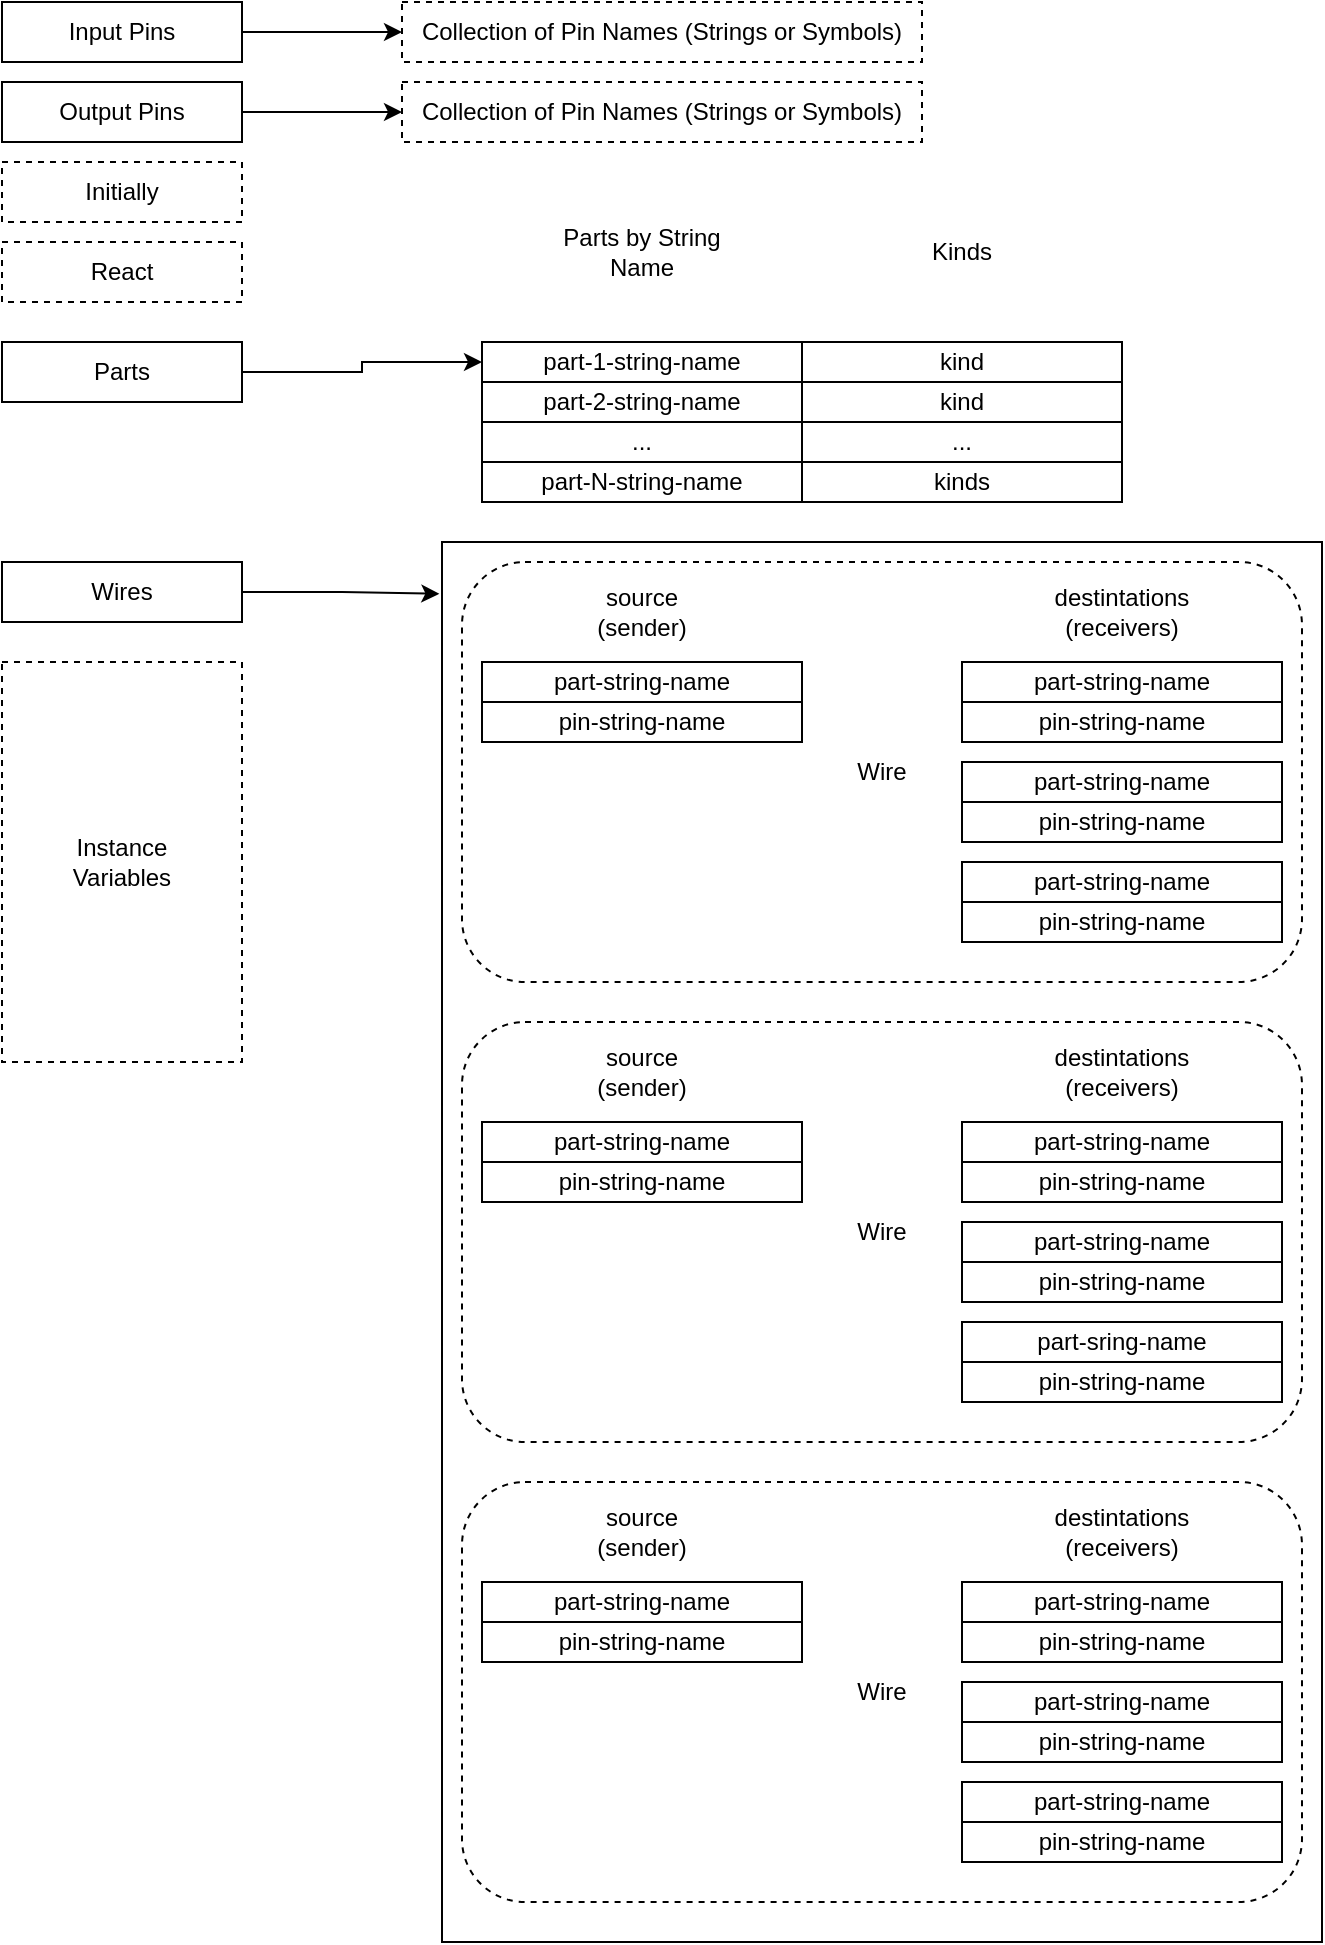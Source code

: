<mxfile version="12.4.2" type="device" pages="3"><diagram id="GkEK4SJu9tcrmVFgA4Am" name="definition"><mxGraphModel dx="1106" dy="792" grid="1" gridSize="10" guides="1" tooltips="1" connect="1" arrows="1" fold="1" page="1" pageScale="1" pageWidth="1100" pageHeight="850" math="0" shadow="0"><root><mxCell id="0"/><mxCell id="1" parent="0"/><mxCell id="qCE1aPVeulG3FoKCjlNi-6" value="" style="rounded=0;whiteSpace=wrap;html=1;" parent="1" vertex="1"><mxGeometry x="380" y="300" width="430" height="700" as="geometry"/></mxCell><mxCell id="AQuSzpucd10iuTZb_bQN-11" value="Wire" style="rounded=1;whiteSpace=wrap;html=1;dashed=1;" parent="1" vertex="1"><mxGeometry x="390" y="310" width="420" height="210" as="geometry"/></mxCell><mxCell id="qCE1aPVeulG3FoKCjlNi-5" value="part-1-string-name" style="rounded=0;whiteSpace=wrap;html=1;" parent="1" vertex="1"><mxGeometry x="400" y="200" width="160" height="20" as="geometry"/></mxCell><mxCell id="qCE1aPVeulG3FoKCjlNi-7" value="part-2-string-name" style="rounded=0;whiteSpace=wrap;html=1;" parent="1" vertex="1"><mxGeometry x="400" y="220" width="160" height="20" as="geometry"/></mxCell><mxCell id="qCE1aPVeulG3FoKCjlNi-8" value="..." style="rounded=0;whiteSpace=wrap;html=1;" parent="1" vertex="1"><mxGeometry x="400" y="240" width="160" height="20" as="geometry"/></mxCell><mxCell id="qCE1aPVeulG3FoKCjlNi-12" value="part-N-string-name" style="rounded=0;whiteSpace=wrap;html=1;" parent="1" vertex="1"><mxGeometry x="400" y="260" width="160" height="20" as="geometry"/></mxCell><mxCell id="qCE1aPVeulG3FoKCjlNi-20" value="Parts by String&lt;br&gt;Name" style="text;html=1;strokeColor=none;fillColor=none;align=center;verticalAlign=middle;whiteSpace=wrap;rounded=0;" parent="1" vertex="1"><mxGeometry x="400" y="120" width="160" height="70" as="geometry"/></mxCell><mxCell id="AQuSzpucd10iuTZb_bQN-1" value="part-stirng-name" style="rounded=0;whiteSpace=wrap;html=1;" parent="1" vertex="1"><mxGeometry x="400" y="360" width="160" height="20" as="geometry"/></mxCell><mxCell id="AQuSzpucd10iuTZb_bQN-2" value="pin-string-name" style="rounded=0;whiteSpace=wrap;html=1;" parent="1" vertex="1"><mxGeometry x="400" y="380" width="160" height="20" as="geometry"/></mxCell><mxCell id="AQuSzpucd10iuTZb_bQN-3" value="source&lt;br&gt;(sender)" style="text;html=1;strokeColor=none;fillColor=none;align=center;verticalAlign=middle;whiteSpace=wrap;rounded=0;" parent="1" vertex="1"><mxGeometry x="400" y="310" width="160" height="50" as="geometry"/></mxCell><mxCell id="AQuSzpucd10iuTZb_bQN-4" value="part-stirng-name" style="rounded=0;whiteSpace=wrap;html=1;" parent="1" vertex="1"><mxGeometry x="640" y="360" width="160" height="20" as="geometry"/></mxCell><mxCell id="AQuSzpucd10iuTZb_bQN-5" value="pin-string-name" style="rounded=0;whiteSpace=wrap;html=1;" parent="1" vertex="1"><mxGeometry x="640" y="380" width="160" height="20" as="geometry"/></mxCell><mxCell id="AQuSzpucd10iuTZb_bQN-6" value="part-stirng-name" style="rounded=0;whiteSpace=wrap;html=1;" parent="1" vertex="1"><mxGeometry x="640" y="410" width="160" height="20" as="geometry"/></mxCell><mxCell id="AQuSzpucd10iuTZb_bQN-7" value="pin-string-name" style="rounded=0;whiteSpace=wrap;html=1;" parent="1" vertex="1"><mxGeometry x="640" y="430" width="160" height="20" as="geometry"/></mxCell><mxCell id="AQuSzpucd10iuTZb_bQN-8" value="part-stirng-name" style="rounded=0;whiteSpace=wrap;html=1;" parent="1" vertex="1"><mxGeometry x="640" y="460" width="160" height="20" as="geometry"/></mxCell><mxCell id="AQuSzpucd10iuTZb_bQN-9" value="pin-string-name" style="rounded=0;whiteSpace=wrap;html=1;" parent="1" vertex="1"><mxGeometry x="640" y="480" width="160" height="20" as="geometry"/></mxCell><mxCell id="AQuSzpucd10iuTZb_bQN-10" value="destintations&lt;br&gt;(receivers)" style="text;html=1;strokeColor=none;fillColor=none;align=center;verticalAlign=middle;whiteSpace=wrap;rounded=0;" parent="1" vertex="1"><mxGeometry x="640" y="310" width="160" height="50" as="geometry"/></mxCell><mxCell id="AQuSzpucd10iuTZb_bQN-23" value="Wire" style="rounded=1;whiteSpace=wrap;html=1;dashed=1;" parent="1" vertex="1"><mxGeometry x="390" y="540" width="420" height="210" as="geometry"/></mxCell><mxCell id="AQuSzpucd10iuTZb_bQN-24" value="part-stirng-name" style="rounded=0;whiteSpace=wrap;html=1;" parent="1" vertex="1"><mxGeometry x="400" y="590" width="160" height="20" as="geometry"/></mxCell><mxCell id="AQuSzpucd10iuTZb_bQN-25" value="pin-string-name" style="rounded=0;whiteSpace=wrap;html=1;" parent="1" vertex="1"><mxGeometry x="400" y="610" width="160" height="20" as="geometry"/></mxCell><mxCell id="AQuSzpucd10iuTZb_bQN-26" value="source&lt;br&gt;(sender)" style="text;html=1;strokeColor=none;fillColor=none;align=center;verticalAlign=middle;whiteSpace=wrap;rounded=0;" parent="1" vertex="1"><mxGeometry x="400" y="540" width="160" height="50" as="geometry"/></mxCell><mxCell id="AQuSzpucd10iuTZb_bQN-27" value="part-stirng-name" style="rounded=0;whiteSpace=wrap;html=1;" parent="1" vertex="1"><mxGeometry x="640" y="590" width="160" height="20" as="geometry"/></mxCell><mxCell id="AQuSzpucd10iuTZb_bQN-28" value="pin-string-name" style="rounded=0;whiteSpace=wrap;html=1;" parent="1" vertex="1"><mxGeometry x="640" y="610" width="160" height="20" as="geometry"/></mxCell><mxCell id="AQuSzpucd10iuTZb_bQN-29" value="part-stirng-name" style="rounded=0;whiteSpace=wrap;html=1;" parent="1" vertex="1"><mxGeometry x="640" y="640" width="160" height="20" as="geometry"/></mxCell><mxCell id="AQuSzpucd10iuTZb_bQN-30" value="pin-string-name" style="rounded=0;whiteSpace=wrap;html=1;" parent="1" vertex="1"><mxGeometry x="640" y="660" width="160" height="20" as="geometry"/></mxCell><mxCell id="AQuSzpucd10iuTZb_bQN-31" value="part-stirng-name" style="rounded=0;whiteSpace=wrap;html=1;" parent="1" vertex="1"><mxGeometry x="640" y="690" width="160" height="20" as="geometry"/></mxCell><mxCell id="AQuSzpucd10iuTZb_bQN-32" value="pin-string-name" style="rounded=0;whiteSpace=wrap;html=1;" parent="1" vertex="1"><mxGeometry x="640" y="710" width="160" height="20" as="geometry"/></mxCell><mxCell id="AQuSzpucd10iuTZb_bQN-33" value="destintations&lt;br&gt;(receivers)" style="text;html=1;strokeColor=none;fillColor=none;align=center;verticalAlign=middle;whiteSpace=wrap;rounded=0;" parent="1" vertex="1"><mxGeometry x="640" y="540" width="160" height="50" as="geometry"/></mxCell><mxCell id="AQuSzpucd10iuTZb_bQN-46" value="Wire" style="rounded=1;whiteSpace=wrap;html=1;dashed=1;" parent="1" vertex="1"><mxGeometry x="390" y="770" width="420" height="210" as="geometry"/></mxCell><mxCell id="AQuSzpucd10iuTZb_bQN-47" value="part-stirng-name" style="rounded=0;whiteSpace=wrap;html=1;" parent="1" vertex="1"><mxGeometry x="400" y="820" width="160" height="20" as="geometry"/></mxCell><mxCell id="AQuSzpucd10iuTZb_bQN-48" value="pin-string-name" style="rounded=0;whiteSpace=wrap;html=1;" parent="1" vertex="1"><mxGeometry x="400" y="840" width="160" height="20" as="geometry"/></mxCell><mxCell id="AQuSzpucd10iuTZb_bQN-49" value="source&lt;br&gt;(sender)" style="text;html=1;strokeColor=none;fillColor=none;align=center;verticalAlign=middle;whiteSpace=wrap;rounded=0;" parent="1" vertex="1"><mxGeometry x="400" y="770" width="160" height="50" as="geometry"/></mxCell><mxCell id="AQuSzpucd10iuTZb_bQN-50" value="part-stirng-name" style="rounded=0;whiteSpace=wrap;html=1;" parent="1" vertex="1"><mxGeometry x="640" y="820" width="160" height="20" as="geometry"/></mxCell><mxCell id="AQuSzpucd10iuTZb_bQN-51" value="pin-string-name" style="rounded=0;whiteSpace=wrap;html=1;" parent="1" vertex="1"><mxGeometry x="640" y="840" width="160" height="20" as="geometry"/></mxCell><mxCell id="AQuSzpucd10iuTZb_bQN-52" value="part-stirng-name" style="rounded=0;whiteSpace=wrap;html=1;" parent="1" vertex="1"><mxGeometry x="640" y="870" width="160" height="20" as="geometry"/></mxCell><mxCell id="AQuSzpucd10iuTZb_bQN-53" value="pin-string-name" style="rounded=0;whiteSpace=wrap;html=1;" parent="1" vertex="1"><mxGeometry x="640" y="890" width="160" height="20" as="geometry"/></mxCell><mxCell id="AQuSzpucd10iuTZb_bQN-54" value="part-stirng-name" style="rounded=0;whiteSpace=wrap;html=1;" parent="1" vertex="1"><mxGeometry x="640" y="920" width="160" height="20" as="geometry"/></mxCell><mxCell id="AQuSzpucd10iuTZb_bQN-55" value="pin-string-name" style="rounded=0;whiteSpace=wrap;html=1;" parent="1" vertex="1"><mxGeometry x="640" y="940" width="160" height="20" as="geometry"/></mxCell><mxCell id="AQuSzpucd10iuTZb_bQN-56" value="destintations&lt;br&gt;(receivers)" style="text;html=1;strokeColor=none;fillColor=none;align=center;verticalAlign=middle;whiteSpace=wrap;rounded=0;" parent="1" vertex="1"><mxGeometry x="640" y="770" width="160" height="50" as="geometry"/></mxCell><mxCell id="Tg0ZCZuue6S8gB2p-ICc-1" value="" style="rounded=0;whiteSpace=wrap;html=1;" parent="1" vertex="1"><mxGeometry x="380" y="300" width="440" height="700" as="geometry"/></mxCell><mxCell id="Tg0ZCZuue6S8gB2p-ICc-2" value="Wire" style="rounded=1;whiteSpace=wrap;html=1;dashed=1;" parent="1" vertex="1"><mxGeometry x="390" y="310" width="420" height="210" as="geometry"/></mxCell><mxCell id="Tg0ZCZuue6S8gB2p-ICc-3" value="Initially" style="rounded=0;whiteSpace=wrap;html=1;dashed=1;" parent="1" vertex="1"><mxGeometry x="160" y="110" width="120" height="30" as="geometry"/></mxCell><mxCell id="Tg0ZCZuue6S8gB2p-ICc-4" value="React" style="rounded=0;whiteSpace=wrap;html=1;dashed=1;" parent="1" vertex="1"><mxGeometry x="160" y="150" width="120" height="30" as="geometry"/></mxCell><mxCell id="Tg0ZCZuue6S8gB2p-ICc-5" style="edgeStyle=orthogonalEdgeStyle;rounded=0;orthogonalLoop=1;jettySize=auto;html=1;exitX=1;exitY=0.5;exitDx=0;exitDy=0;entryX=0;entryY=0.5;entryDx=0;entryDy=0;" parent="1" source="Tg0ZCZuue6S8gB2p-ICc-6" target="Tg0ZCZuue6S8gB2p-ICc-10" edge="1"><mxGeometry relative="1" as="geometry"/></mxCell><mxCell id="Tg0ZCZuue6S8gB2p-ICc-6" value="Parts" style="rounded=0;whiteSpace=wrap;html=1;" parent="1" vertex="1"><mxGeometry x="160" y="200" width="120" height="30" as="geometry"/></mxCell><mxCell id="Tg0ZCZuue6S8gB2p-ICc-7" style="edgeStyle=orthogonalEdgeStyle;rounded=0;orthogonalLoop=1;jettySize=auto;html=1;exitX=1;exitY=0.5;exitDx=0;exitDy=0;entryX=-0.003;entryY=0.037;entryDx=0;entryDy=0;entryPerimeter=0;" parent="1" source="Tg0ZCZuue6S8gB2p-ICc-8" target="Tg0ZCZuue6S8gB2p-ICc-1" edge="1"><mxGeometry relative="1" as="geometry"/></mxCell><mxCell id="Tg0ZCZuue6S8gB2p-ICc-8" value="Wires" style="rounded=0;whiteSpace=wrap;html=1;" parent="1" vertex="1"><mxGeometry x="160" y="310" width="120" height="30" as="geometry"/></mxCell><mxCell id="Tg0ZCZuue6S8gB2p-ICc-10" value="part-1-string-name" style="rounded=0;whiteSpace=wrap;html=1;" parent="1" vertex="1"><mxGeometry x="400" y="200" width="160" height="20" as="geometry"/></mxCell><mxCell id="Tg0ZCZuue6S8gB2p-ICc-12" value="part-2-string-name" style="rounded=0;whiteSpace=wrap;html=1;" parent="1" vertex="1"><mxGeometry x="400" y="220" width="160" height="20" as="geometry"/></mxCell><mxCell id="Tg0ZCZuue6S8gB2p-ICc-13" value="..." style="rounded=0;whiteSpace=wrap;html=1;" parent="1" vertex="1"><mxGeometry x="400" y="240" width="160" height="20" as="geometry"/></mxCell><mxCell id="Tg0ZCZuue6S8gB2p-ICc-14" value="kind" style="rounded=0;whiteSpace=wrap;html=1;" parent="1" vertex="1"><mxGeometry x="560" y="200" width="160" height="20" as="geometry"/></mxCell><mxCell id="Tg0ZCZuue6S8gB2p-ICc-15" value="kind" style="rounded=0;whiteSpace=wrap;html=1;" parent="1" vertex="1"><mxGeometry x="560" y="220" width="160" height="20" as="geometry"/></mxCell><mxCell id="Tg0ZCZuue6S8gB2p-ICc-16" value="..." style="rounded=0;whiteSpace=wrap;html=1;" parent="1" vertex="1"><mxGeometry x="560" y="240" width="160" height="20" as="geometry"/></mxCell><mxCell id="Tg0ZCZuue6S8gB2p-ICc-18" value="part-N-string-name" style="rounded=0;whiteSpace=wrap;html=1;" parent="1" vertex="1"><mxGeometry x="400" y="260" width="160" height="20" as="geometry"/></mxCell><mxCell id="Tg0ZCZuue6S8gB2p-ICc-19" value="kinds" style="rounded=0;whiteSpace=wrap;html=1;" parent="1" vertex="1"><mxGeometry x="560" y="260" width="160" height="20" as="geometry"/></mxCell><mxCell id="Tg0ZCZuue6S8gB2p-ICc-21" value="Kinds" style="text;html=1;strokeColor=none;fillColor=none;align=center;verticalAlign=middle;whiteSpace=wrap;rounded=0;" parent="1" vertex="1"><mxGeometry x="560" y="120" width="160" height="70" as="geometry"/></mxCell><mxCell id="Tg0ZCZuue6S8gB2p-ICc-22" value="part-string-name" style="rounded=0;whiteSpace=wrap;html=1;" parent="1" vertex="1"><mxGeometry x="400" y="360" width="160" height="20" as="geometry"/></mxCell><mxCell id="Tg0ZCZuue6S8gB2p-ICc-23" value="pin-string-name" style="rounded=0;whiteSpace=wrap;html=1;" parent="1" vertex="1"><mxGeometry x="400" y="380" width="160" height="20" as="geometry"/></mxCell><mxCell id="Tg0ZCZuue6S8gB2p-ICc-24" value="source&lt;br&gt;(sender)" style="text;html=1;strokeColor=none;fillColor=none;align=center;verticalAlign=middle;whiteSpace=wrap;rounded=0;" parent="1" vertex="1"><mxGeometry x="400" y="310" width="160" height="50" as="geometry"/></mxCell><mxCell id="Tg0ZCZuue6S8gB2p-ICc-25" value="part-string-name" style="rounded=0;whiteSpace=wrap;html=1;" parent="1" vertex="1"><mxGeometry x="640" y="360" width="160" height="20" as="geometry"/></mxCell><mxCell id="Tg0ZCZuue6S8gB2p-ICc-26" value="pin-string-name" style="rounded=0;whiteSpace=wrap;html=1;" parent="1" vertex="1"><mxGeometry x="640" y="380" width="160" height="20" as="geometry"/></mxCell><mxCell id="Tg0ZCZuue6S8gB2p-ICc-27" value="part-string-name" style="rounded=0;whiteSpace=wrap;html=1;" parent="1" vertex="1"><mxGeometry x="640" y="410" width="160" height="20" as="geometry"/></mxCell><mxCell id="Tg0ZCZuue6S8gB2p-ICc-28" value="pin-string-name" style="rounded=0;whiteSpace=wrap;html=1;" parent="1" vertex="1"><mxGeometry x="640" y="430" width="160" height="20" as="geometry"/></mxCell><mxCell id="Tg0ZCZuue6S8gB2p-ICc-29" value="part-string-name" style="rounded=0;whiteSpace=wrap;html=1;" parent="1" vertex="1"><mxGeometry x="640" y="460" width="160" height="20" as="geometry"/></mxCell><mxCell id="Tg0ZCZuue6S8gB2p-ICc-30" value="pin-string-name" style="rounded=0;whiteSpace=wrap;html=1;" parent="1" vertex="1"><mxGeometry x="640" y="480" width="160" height="20" as="geometry"/></mxCell><mxCell id="Tg0ZCZuue6S8gB2p-ICc-31" value="destintations&lt;br&gt;(receivers)" style="text;html=1;strokeColor=none;fillColor=none;align=center;verticalAlign=middle;whiteSpace=wrap;rounded=0;" parent="1" vertex="1"><mxGeometry x="640" y="310" width="160" height="50" as="geometry"/></mxCell><mxCell id="Tg0ZCZuue6S8gB2p-ICc-32" value="Wire" style="rounded=1;whiteSpace=wrap;html=1;dashed=1;" parent="1" vertex="1"><mxGeometry x="390" y="540" width="420" height="210" as="geometry"/></mxCell><mxCell id="Tg0ZCZuue6S8gB2p-ICc-33" value="part-string-name" style="rounded=0;whiteSpace=wrap;html=1;" parent="1" vertex="1"><mxGeometry x="400" y="590" width="160" height="20" as="geometry"/></mxCell><mxCell id="Tg0ZCZuue6S8gB2p-ICc-34" value="pin-string-name" style="rounded=0;whiteSpace=wrap;html=1;" parent="1" vertex="1"><mxGeometry x="400" y="610" width="160" height="20" as="geometry"/></mxCell><mxCell id="Tg0ZCZuue6S8gB2p-ICc-35" value="source&lt;br&gt;(sender)" style="text;html=1;strokeColor=none;fillColor=none;align=center;verticalAlign=middle;whiteSpace=wrap;rounded=0;" parent="1" vertex="1"><mxGeometry x="400" y="540" width="160" height="50" as="geometry"/></mxCell><mxCell id="Tg0ZCZuue6S8gB2p-ICc-36" value="part-string-name" style="rounded=0;whiteSpace=wrap;html=1;" parent="1" vertex="1"><mxGeometry x="640" y="590" width="160" height="20" as="geometry"/></mxCell><mxCell id="Tg0ZCZuue6S8gB2p-ICc-37" value="pin-string-name" style="rounded=0;whiteSpace=wrap;html=1;" parent="1" vertex="1"><mxGeometry x="640" y="610" width="160" height="20" as="geometry"/></mxCell><mxCell id="Tg0ZCZuue6S8gB2p-ICc-38" value="part-string-name" style="rounded=0;whiteSpace=wrap;html=1;" parent="1" vertex="1"><mxGeometry x="640" y="640" width="160" height="20" as="geometry"/></mxCell><mxCell id="Tg0ZCZuue6S8gB2p-ICc-39" value="pin-string-name" style="rounded=0;whiteSpace=wrap;html=1;" parent="1" vertex="1"><mxGeometry x="640" y="660" width="160" height="20" as="geometry"/></mxCell><mxCell id="Tg0ZCZuue6S8gB2p-ICc-40" value="part-sring-name" style="rounded=0;whiteSpace=wrap;html=1;" parent="1" vertex="1"><mxGeometry x="640" y="690" width="160" height="20" as="geometry"/></mxCell><mxCell id="Tg0ZCZuue6S8gB2p-ICc-41" value="pin-string-name" style="rounded=0;whiteSpace=wrap;html=1;" parent="1" vertex="1"><mxGeometry x="640" y="710" width="160" height="20" as="geometry"/></mxCell><mxCell id="Tg0ZCZuue6S8gB2p-ICc-42" value="destintations&lt;br&gt;(receivers)" style="text;html=1;strokeColor=none;fillColor=none;align=center;verticalAlign=middle;whiteSpace=wrap;rounded=0;" parent="1" vertex="1"><mxGeometry x="640" y="540" width="160" height="50" as="geometry"/></mxCell><mxCell id="Tg0ZCZuue6S8gB2p-ICc-43" value="Wire" style="rounded=1;whiteSpace=wrap;html=1;dashed=1;" parent="1" vertex="1"><mxGeometry x="390" y="770" width="420" height="210" as="geometry"/></mxCell><mxCell id="Tg0ZCZuue6S8gB2p-ICc-44" value="part-string-name" style="rounded=0;whiteSpace=wrap;html=1;" parent="1" vertex="1"><mxGeometry x="400" y="820" width="160" height="20" as="geometry"/></mxCell><mxCell id="Tg0ZCZuue6S8gB2p-ICc-45" value="pin-string-name" style="rounded=0;whiteSpace=wrap;html=1;" parent="1" vertex="1"><mxGeometry x="400" y="840" width="160" height="20" as="geometry"/></mxCell><mxCell id="Tg0ZCZuue6S8gB2p-ICc-46" value="source&lt;br&gt;(sender)" style="text;html=1;strokeColor=none;fillColor=none;align=center;verticalAlign=middle;whiteSpace=wrap;rounded=0;" parent="1" vertex="1"><mxGeometry x="400" y="770" width="160" height="50" as="geometry"/></mxCell><mxCell id="Tg0ZCZuue6S8gB2p-ICc-47" value="part-string-name" style="rounded=0;whiteSpace=wrap;html=1;" parent="1" vertex="1"><mxGeometry x="640" y="820" width="160" height="20" as="geometry"/></mxCell><mxCell id="Tg0ZCZuue6S8gB2p-ICc-48" value="pin-string-name" style="rounded=0;whiteSpace=wrap;html=1;" parent="1" vertex="1"><mxGeometry x="640" y="840" width="160" height="20" as="geometry"/></mxCell><mxCell id="Tg0ZCZuue6S8gB2p-ICc-49" value="part-string-name" style="rounded=0;whiteSpace=wrap;html=1;" parent="1" vertex="1"><mxGeometry x="640" y="870" width="160" height="20" as="geometry"/></mxCell><mxCell id="Tg0ZCZuue6S8gB2p-ICc-50" value="pin-string-name" style="rounded=0;whiteSpace=wrap;html=1;" parent="1" vertex="1"><mxGeometry x="640" y="890" width="160" height="20" as="geometry"/></mxCell><mxCell id="Tg0ZCZuue6S8gB2p-ICc-51" value="part-string-name" style="rounded=0;whiteSpace=wrap;html=1;" parent="1" vertex="1"><mxGeometry x="640" y="920" width="160" height="20" as="geometry"/></mxCell><mxCell id="Tg0ZCZuue6S8gB2p-ICc-52" value="pin-string-name" style="rounded=0;whiteSpace=wrap;html=1;" parent="1" vertex="1"><mxGeometry x="640" y="940" width="160" height="20" as="geometry"/></mxCell><mxCell id="Tg0ZCZuue6S8gB2p-ICc-53" value="destintations&lt;br&gt;(receivers)" style="text;html=1;strokeColor=none;fillColor=none;align=center;verticalAlign=middle;whiteSpace=wrap;rounded=0;" parent="1" vertex="1"><mxGeometry x="640" y="770" width="160" height="50" as="geometry"/></mxCell><mxCell id="jVmafLdJ_efe9jv4FjRu-1" value="Instance&lt;br&gt;Variables" style="rounded=0;whiteSpace=wrap;html=1;dashed=1;" parent="1" vertex="1"><mxGeometry x="160" y="360" width="120" height="200" as="geometry"/></mxCell><mxCell id="jVmafLdJ_efe9jv4FjRu-9" style="edgeStyle=orthogonalEdgeStyle;rounded=0;orthogonalLoop=1;jettySize=auto;html=1;exitX=1;exitY=0.5;exitDx=0;exitDy=0;" parent="1" source="jVmafLdJ_efe9jv4FjRu-2" target="jVmafLdJ_efe9jv4FjRu-7" edge="1"><mxGeometry relative="1" as="geometry"/></mxCell><mxCell id="jVmafLdJ_efe9jv4FjRu-2" value="Input Pins" style="rounded=0;whiteSpace=wrap;html=1;" parent="1" vertex="1"><mxGeometry x="160" y="30" width="120" height="30" as="geometry"/></mxCell><mxCell id="jVmafLdJ_efe9jv4FjRu-10" style="edgeStyle=orthogonalEdgeStyle;rounded=0;orthogonalLoop=1;jettySize=auto;html=1;exitX=1;exitY=0.5;exitDx=0;exitDy=0;" parent="1" source="jVmafLdJ_efe9jv4FjRu-3" target="jVmafLdJ_efe9jv4FjRu-8" edge="1"><mxGeometry relative="1" as="geometry"/></mxCell><mxCell id="jVmafLdJ_efe9jv4FjRu-3" value="Output Pins" style="rounded=0;whiteSpace=wrap;html=1;" parent="1" vertex="1"><mxGeometry x="160" y="70" width="120" height="30" as="geometry"/></mxCell><mxCell id="jVmafLdJ_efe9jv4FjRu-7" value="Collection of Pin Names (Strings or Symbols)" style="text;html=1;strokeColor=#000000;fillColor=none;align=center;verticalAlign=middle;whiteSpace=wrap;rounded=0;dashed=1;" parent="1" vertex="1"><mxGeometry x="360" y="30" width="260" height="30" as="geometry"/></mxCell><mxCell id="jVmafLdJ_efe9jv4FjRu-8" value="Collection of Pin Names (Strings or Symbols)" style="text;html=1;strokeColor=#000000;fillColor=none;align=center;verticalAlign=middle;whiteSpace=wrap;rounded=0;dashed=1;" parent="1" vertex="1"><mxGeometry x="360" y="70" width="260" height="30" as="geometry"/></mxCell></root></mxGraphModel></diagram><diagram name="runtime" id="p14DnJ4m8xSsP-jKQTlS"><mxGraphModel dx="1106" dy="789" grid="1" gridSize="10" guides="1" tooltips="1" connect="1" arrows="1" fold="1" page="1" pageScale="1" pageWidth="1100" pageHeight="850" math="0" shadow="0"><root><mxCell id="W6lqDJVGm7YphZ-pHeb6-0"/><mxCell id="W6lqDJVGm7YphZ-pHeb6-1" parent="W6lqDJVGm7YphZ-pHeb6-0"/><mxCell id="ofB2a2NxT1QIhyFcM01q-0" value="" style="rounded=1;whiteSpace=wrap;html=1;dashed=1;strokeColor=#000000;" vertex="1" parent="W6lqDJVGm7YphZ-pHeb6-1"><mxGeometry x="90" y="10" width="760" height="1040" as="geometry"/></mxCell><mxCell id="W6lqDJVGm7YphZ-pHeb6-2" value="" style="rounded=0;whiteSpace=wrap;html=1;" vertex="1" parent="W6lqDJVGm7YphZ-pHeb6-1"><mxGeometry x="380" y="300" width="430" height="700" as="geometry"/></mxCell><mxCell id="W6lqDJVGm7YphZ-pHeb6-3" value="Wire" style="rounded=1;whiteSpace=wrap;html=1;dashed=1;" vertex="1" parent="W6lqDJVGm7YphZ-pHeb6-1"><mxGeometry x="390" y="310" width="420" height="210" as="geometry"/></mxCell><mxCell id="W6lqDJVGm7YphZ-pHeb6-4" value="part-1-string-name" style="rounded=0;whiteSpace=wrap;html=1;" vertex="1" parent="W6lqDJVGm7YphZ-pHeb6-1"><mxGeometry x="400" y="200" width="160" height="20" as="geometry"/></mxCell><mxCell id="W6lqDJVGm7YphZ-pHeb6-5" value="part-2-string-name" style="rounded=0;whiteSpace=wrap;html=1;" vertex="1" parent="W6lqDJVGm7YphZ-pHeb6-1"><mxGeometry x="400" y="220" width="160" height="20" as="geometry"/></mxCell><mxCell id="W6lqDJVGm7YphZ-pHeb6-6" value="..." style="rounded=0;whiteSpace=wrap;html=1;" vertex="1" parent="W6lqDJVGm7YphZ-pHeb6-1"><mxGeometry x="400" y="240" width="160" height="20" as="geometry"/></mxCell><mxCell id="W6lqDJVGm7YphZ-pHeb6-7" value="part-N-string-name" style="rounded=0;whiteSpace=wrap;html=1;" vertex="1" parent="W6lqDJVGm7YphZ-pHeb6-1"><mxGeometry x="400" y="260" width="160" height="20" as="geometry"/></mxCell><mxCell id="W6lqDJVGm7YphZ-pHeb6-8" value="Parts by String&lt;br&gt;Name" style="text;html=1;strokeColor=none;fillColor=none;align=center;verticalAlign=middle;whiteSpace=wrap;rounded=0;" vertex="1" parent="W6lqDJVGm7YphZ-pHeb6-1"><mxGeometry x="400" y="120" width="160" height="70" as="geometry"/></mxCell><mxCell id="W6lqDJVGm7YphZ-pHeb6-9" value="part-stirng-name" style="rounded=0;whiteSpace=wrap;html=1;" vertex="1" parent="W6lqDJVGm7YphZ-pHeb6-1"><mxGeometry x="400" y="360" width="160" height="20" as="geometry"/></mxCell><mxCell id="W6lqDJVGm7YphZ-pHeb6-10" value="pin-string-name" style="rounded=0;whiteSpace=wrap;html=1;" vertex="1" parent="W6lqDJVGm7YphZ-pHeb6-1"><mxGeometry x="400" y="380" width="160" height="20" as="geometry"/></mxCell><mxCell id="W6lqDJVGm7YphZ-pHeb6-11" value="source&lt;br&gt;(sender)" style="text;html=1;strokeColor=none;fillColor=none;align=center;verticalAlign=middle;whiteSpace=wrap;rounded=0;" vertex="1" parent="W6lqDJVGm7YphZ-pHeb6-1"><mxGeometry x="400" y="310" width="160" height="50" as="geometry"/></mxCell><mxCell id="W6lqDJVGm7YphZ-pHeb6-12" value="part-stirng-name" style="rounded=0;whiteSpace=wrap;html=1;" vertex="1" parent="W6lqDJVGm7YphZ-pHeb6-1"><mxGeometry x="640" y="360" width="160" height="20" as="geometry"/></mxCell><mxCell id="W6lqDJVGm7YphZ-pHeb6-13" value="pin-string-name" style="rounded=0;whiteSpace=wrap;html=1;" vertex="1" parent="W6lqDJVGm7YphZ-pHeb6-1"><mxGeometry x="640" y="380" width="160" height="20" as="geometry"/></mxCell><mxCell id="W6lqDJVGm7YphZ-pHeb6-14" value="part-stirng-name" style="rounded=0;whiteSpace=wrap;html=1;" vertex="1" parent="W6lqDJVGm7YphZ-pHeb6-1"><mxGeometry x="640" y="410" width="160" height="20" as="geometry"/></mxCell><mxCell id="W6lqDJVGm7YphZ-pHeb6-15" value="pin-string-name" style="rounded=0;whiteSpace=wrap;html=1;" vertex="1" parent="W6lqDJVGm7YphZ-pHeb6-1"><mxGeometry x="640" y="430" width="160" height="20" as="geometry"/></mxCell><mxCell id="W6lqDJVGm7YphZ-pHeb6-16" value="part-stirng-name" style="rounded=0;whiteSpace=wrap;html=1;" vertex="1" parent="W6lqDJVGm7YphZ-pHeb6-1"><mxGeometry x="640" y="460" width="160" height="20" as="geometry"/></mxCell><mxCell id="W6lqDJVGm7YphZ-pHeb6-17" value="pin-string-name" style="rounded=0;whiteSpace=wrap;html=1;" vertex="1" parent="W6lqDJVGm7YphZ-pHeb6-1"><mxGeometry x="640" y="480" width="160" height="20" as="geometry"/></mxCell><mxCell id="W6lqDJVGm7YphZ-pHeb6-18" value="destintations&lt;br&gt;(receivers)" style="text;html=1;strokeColor=none;fillColor=none;align=center;verticalAlign=middle;whiteSpace=wrap;rounded=0;" vertex="1" parent="W6lqDJVGm7YphZ-pHeb6-1"><mxGeometry x="640" y="310" width="160" height="50" as="geometry"/></mxCell><mxCell id="W6lqDJVGm7YphZ-pHeb6-19" value="Wire" style="rounded=1;whiteSpace=wrap;html=1;dashed=1;" vertex="1" parent="W6lqDJVGm7YphZ-pHeb6-1"><mxGeometry x="390" y="540" width="420" height="210" as="geometry"/></mxCell><mxCell id="W6lqDJVGm7YphZ-pHeb6-20" value="part-stirng-name" style="rounded=0;whiteSpace=wrap;html=1;" vertex="1" parent="W6lqDJVGm7YphZ-pHeb6-1"><mxGeometry x="400" y="590" width="160" height="20" as="geometry"/></mxCell><mxCell id="W6lqDJVGm7YphZ-pHeb6-21" value="pin-string-name" style="rounded=0;whiteSpace=wrap;html=1;" vertex="1" parent="W6lqDJVGm7YphZ-pHeb6-1"><mxGeometry x="400" y="610" width="160" height="20" as="geometry"/></mxCell><mxCell id="W6lqDJVGm7YphZ-pHeb6-22" value="source&lt;br&gt;(sender)" style="text;html=1;strokeColor=none;fillColor=none;align=center;verticalAlign=middle;whiteSpace=wrap;rounded=0;" vertex="1" parent="W6lqDJVGm7YphZ-pHeb6-1"><mxGeometry x="400" y="540" width="160" height="50" as="geometry"/></mxCell><mxCell id="W6lqDJVGm7YphZ-pHeb6-23" value="part-stirng-name" style="rounded=0;whiteSpace=wrap;html=1;" vertex="1" parent="W6lqDJVGm7YphZ-pHeb6-1"><mxGeometry x="640" y="590" width="160" height="20" as="geometry"/></mxCell><mxCell id="W6lqDJVGm7YphZ-pHeb6-24" value="pin-string-name" style="rounded=0;whiteSpace=wrap;html=1;" vertex="1" parent="W6lqDJVGm7YphZ-pHeb6-1"><mxGeometry x="640" y="610" width="160" height="20" as="geometry"/></mxCell><mxCell id="W6lqDJVGm7YphZ-pHeb6-25" value="part-stirng-name" style="rounded=0;whiteSpace=wrap;html=1;" vertex="1" parent="W6lqDJVGm7YphZ-pHeb6-1"><mxGeometry x="640" y="640" width="160" height="20" as="geometry"/></mxCell><mxCell id="W6lqDJVGm7YphZ-pHeb6-26" value="pin-string-name" style="rounded=0;whiteSpace=wrap;html=1;" vertex="1" parent="W6lqDJVGm7YphZ-pHeb6-1"><mxGeometry x="640" y="660" width="160" height="20" as="geometry"/></mxCell><mxCell id="W6lqDJVGm7YphZ-pHeb6-27" value="part-stirng-name" style="rounded=0;whiteSpace=wrap;html=1;" vertex="1" parent="W6lqDJVGm7YphZ-pHeb6-1"><mxGeometry x="640" y="690" width="160" height="20" as="geometry"/></mxCell><mxCell id="W6lqDJVGm7YphZ-pHeb6-28" value="pin-string-name" style="rounded=0;whiteSpace=wrap;html=1;" vertex="1" parent="W6lqDJVGm7YphZ-pHeb6-1"><mxGeometry x="640" y="710" width="160" height="20" as="geometry"/></mxCell><mxCell id="W6lqDJVGm7YphZ-pHeb6-29" value="destintations&lt;br&gt;(receivers)" style="text;html=1;strokeColor=none;fillColor=none;align=center;verticalAlign=middle;whiteSpace=wrap;rounded=0;" vertex="1" parent="W6lqDJVGm7YphZ-pHeb6-1"><mxGeometry x="640" y="540" width="160" height="50" as="geometry"/></mxCell><mxCell id="W6lqDJVGm7YphZ-pHeb6-30" value="Wire" style="rounded=1;whiteSpace=wrap;html=1;dashed=1;" vertex="1" parent="W6lqDJVGm7YphZ-pHeb6-1"><mxGeometry x="390" y="770" width="420" height="210" as="geometry"/></mxCell><mxCell id="W6lqDJVGm7YphZ-pHeb6-31" value="part-stirng-name" style="rounded=0;whiteSpace=wrap;html=1;" vertex="1" parent="W6lqDJVGm7YphZ-pHeb6-1"><mxGeometry x="400" y="820" width="160" height="20" as="geometry"/></mxCell><mxCell id="W6lqDJVGm7YphZ-pHeb6-32" value="pin-string-name" style="rounded=0;whiteSpace=wrap;html=1;" vertex="1" parent="W6lqDJVGm7YphZ-pHeb6-1"><mxGeometry x="400" y="840" width="160" height="20" as="geometry"/></mxCell><mxCell id="W6lqDJVGm7YphZ-pHeb6-33" value="source&lt;br&gt;(sender)" style="text;html=1;strokeColor=none;fillColor=none;align=center;verticalAlign=middle;whiteSpace=wrap;rounded=0;" vertex="1" parent="W6lqDJVGm7YphZ-pHeb6-1"><mxGeometry x="400" y="770" width="160" height="50" as="geometry"/></mxCell><mxCell id="W6lqDJVGm7YphZ-pHeb6-34" value="part-stirng-name" style="rounded=0;whiteSpace=wrap;html=1;" vertex="1" parent="W6lqDJVGm7YphZ-pHeb6-1"><mxGeometry x="640" y="820" width="160" height="20" as="geometry"/></mxCell><mxCell id="W6lqDJVGm7YphZ-pHeb6-35" value="pin-string-name" style="rounded=0;whiteSpace=wrap;html=1;" vertex="1" parent="W6lqDJVGm7YphZ-pHeb6-1"><mxGeometry x="640" y="840" width="160" height="20" as="geometry"/></mxCell><mxCell id="W6lqDJVGm7YphZ-pHeb6-36" value="part-stirng-name" style="rounded=0;whiteSpace=wrap;html=1;" vertex="1" parent="W6lqDJVGm7YphZ-pHeb6-1"><mxGeometry x="640" y="870" width="160" height="20" as="geometry"/></mxCell><mxCell id="W6lqDJVGm7YphZ-pHeb6-37" value="pin-string-name" style="rounded=0;whiteSpace=wrap;html=1;" vertex="1" parent="W6lqDJVGm7YphZ-pHeb6-1"><mxGeometry x="640" y="890" width="160" height="20" as="geometry"/></mxCell><mxCell id="W6lqDJVGm7YphZ-pHeb6-38" value="part-stirng-name" style="rounded=0;whiteSpace=wrap;html=1;" vertex="1" parent="W6lqDJVGm7YphZ-pHeb6-1"><mxGeometry x="640" y="920" width="160" height="20" as="geometry"/></mxCell><mxCell id="W6lqDJVGm7YphZ-pHeb6-39" value="pin-string-name" style="rounded=0;whiteSpace=wrap;html=1;" vertex="1" parent="W6lqDJVGm7YphZ-pHeb6-1"><mxGeometry x="640" y="940" width="160" height="20" as="geometry"/></mxCell><mxCell id="W6lqDJVGm7YphZ-pHeb6-40" value="destintations&lt;br&gt;(receivers)" style="text;html=1;strokeColor=none;fillColor=none;align=center;verticalAlign=middle;whiteSpace=wrap;rounded=0;" vertex="1" parent="W6lqDJVGm7YphZ-pHeb6-1"><mxGeometry x="640" y="770" width="160" height="50" as="geometry"/></mxCell><mxCell id="W6lqDJVGm7YphZ-pHeb6-41" value="" style="rounded=0;whiteSpace=wrap;html=1;" vertex="1" parent="W6lqDJVGm7YphZ-pHeb6-1"><mxGeometry x="380" y="300" width="440" height="700" as="geometry"/></mxCell><mxCell id="W6lqDJVGm7YphZ-pHeb6-42" value="Wire" style="rounded=1;whiteSpace=wrap;html=1;dashed=1;" vertex="1" parent="W6lqDJVGm7YphZ-pHeb6-1"><mxGeometry x="390" y="310" width="420" height="210" as="geometry"/></mxCell><mxCell id="W6lqDJVGm7YphZ-pHeb6-43" value="Initially" style="rounded=0;whiteSpace=wrap;html=1;dashed=1;" vertex="1" parent="W6lqDJVGm7YphZ-pHeb6-1"><mxGeometry x="160" y="110" width="120" height="30" as="geometry"/></mxCell><mxCell id="W6lqDJVGm7YphZ-pHeb6-44" value="React" style="rounded=0;whiteSpace=wrap;html=1;dashed=1;" vertex="1" parent="W6lqDJVGm7YphZ-pHeb6-1"><mxGeometry x="160" y="150" width="120" height="30" as="geometry"/></mxCell><mxCell id="W6lqDJVGm7YphZ-pHeb6-45" style="edgeStyle=orthogonalEdgeStyle;rounded=0;orthogonalLoop=1;jettySize=auto;html=1;exitX=1;exitY=0.5;exitDx=0;exitDy=0;entryX=0;entryY=0.5;entryDx=0;entryDy=0;" edge="1" parent="W6lqDJVGm7YphZ-pHeb6-1" source="W6lqDJVGm7YphZ-pHeb6-46" target="W6lqDJVGm7YphZ-pHeb6-49"><mxGeometry relative="1" as="geometry"/></mxCell><mxCell id="W6lqDJVGm7YphZ-pHeb6-46" value="Parts" style="rounded=0;whiteSpace=wrap;html=1;" vertex="1" parent="W6lqDJVGm7YphZ-pHeb6-1"><mxGeometry x="160" y="200" width="120" height="30" as="geometry"/></mxCell><mxCell id="W6lqDJVGm7YphZ-pHeb6-47" style="edgeStyle=orthogonalEdgeStyle;rounded=0;orthogonalLoop=1;jettySize=auto;html=1;exitX=1;exitY=0.5;exitDx=0;exitDy=0;entryX=-0.003;entryY=0.037;entryDx=0;entryDy=0;entryPerimeter=0;" edge="1" parent="W6lqDJVGm7YphZ-pHeb6-1" source="W6lqDJVGm7YphZ-pHeb6-48" target="W6lqDJVGm7YphZ-pHeb6-41"><mxGeometry relative="1" as="geometry"/></mxCell><mxCell id="W6lqDJVGm7YphZ-pHeb6-48" value="Wires" style="rounded=0;whiteSpace=wrap;html=1;" vertex="1" parent="W6lqDJVGm7YphZ-pHeb6-1"><mxGeometry x="160" y="310" width="120" height="30" as="geometry"/></mxCell><mxCell id="W6lqDJVGm7YphZ-pHeb6-49" value="part-1-string-name" style="rounded=0;whiteSpace=wrap;html=1;" vertex="1" parent="W6lqDJVGm7YphZ-pHeb6-1"><mxGeometry x="400" y="200" width="160" height="20" as="geometry"/></mxCell><mxCell id="W6lqDJVGm7YphZ-pHeb6-50" value="part-2-string-name" style="rounded=0;whiteSpace=wrap;html=1;" vertex="1" parent="W6lqDJVGm7YphZ-pHeb6-1"><mxGeometry x="400" y="220" width="160" height="20" as="geometry"/></mxCell><mxCell id="W6lqDJVGm7YphZ-pHeb6-51" value="..." style="rounded=0;whiteSpace=wrap;html=1;" vertex="1" parent="W6lqDJVGm7YphZ-pHeb6-1"><mxGeometry x="400" y="240" width="160" height="20" as="geometry"/></mxCell><mxCell id="W6lqDJVGm7YphZ-pHeb6-52" value="kind" style="rounded=0;whiteSpace=wrap;html=1;" vertex="1" parent="W6lqDJVGm7YphZ-pHeb6-1"><mxGeometry x="560" y="200" width="160" height="20" as="geometry"/></mxCell><mxCell id="W6lqDJVGm7YphZ-pHeb6-53" value="kind" style="rounded=0;whiteSpace=wrap;html=1;" vertex="1" parent="W6lqDJVGm7YphZ-pHeb6-1"><mxGeometry x="560" y="220" width="160" height="20" as="geometry"/></mxCell><mxCell id="W6lqDJVGm7YphZ-pHeb6-54" value="..." style="rounded=0;whiteSpace=wrap;html=1;" vertex="1" parent="W6lqDJVGm7YphZ-pHeb6-1"><mxGeometry x="560" y="240" width="160" height="20" as="geometry"/></mxCell><mxCell id="W6lqDJVGm7YphZ-pHeb6-55" value="part-N-string-name" style="rounded=0;whiteSpace=wrap;html=1;" vertex="1" parent="W6lqDJVGm7YphZ-pHeb6-1"><mxGeometry x="400" y="260" width="160" height="20" as="geometry"/></mxCell><mxCell id="W6lqDJVGm7YphZ-pHeb6-56" value="kinds" style="rounded=0;whiteSpace=wrap;html=1;" vertex="1" parent="W6lqDJVGm7YphZ-pHeb6-1"><mxGeometry x="560" y="260" width="160" height="20" as="geometry"/></mxCell><mxCell id="W6lqDJVGm7YphZ-pHeb6-57" value="Kinds" style="text;html=1;strokeColor=none;fillColor=none;align=center;verticalAlign=middle;whiteSpace=wrap;rounded=0;" vertex="1" parent="W6lqDJVGm7YphZ-pHeb6-1"><mxGeometry x="560" y="120" width="160" height="70" as="geometry"/></mxCell><mxCell id="W6lqDJVGm7YphZ-pHeb6-58" value="part-string-name" style="rounded=0;whiteSpace=wrap;html=1;" vertex="1" parent="W6lqDJVGm7YphZ-pHeb6-1"><mxGeometry x="400" y="360" width="160" height="20" as="geometry"/></mxCell><mxCell id="W6lqDJVGm7YphZ-pHeb6-59" value="pin-string-name" style="rounded=0;whiteSpace=wrap;html=1;" vertex="1" parent="W6lqDJVGm7YphZ-pHeb6-1"><mxGeometry x="400" y="380" width="160" height="20" as="geometry"/></mxCell><mxCell id="W6lqDJVGm7YphZ-pHeb6-60" value="source&lt;br&gt;(sender)" style="text;html=1;strokeColor=none;fillColor=none;align=center;verticalAlign=middle;whiteSpace=wrap;rounded=0;" vertex="1" parent="W6lqDJVGm7YphZ-pHeb6-1"><mxGeometry x="400" y="310" width="160" height="50" as="geometry"/></mxCell><mxCell id="W6lqDJVGm7YphZ-pHeb6-61" value="part-string-name" style="rounded=0;whiteSpace=wrap;html=1;" vertex="1" parent="W6lqDJVGm7YphZ-pHeb6-1"><mxGeometry x="640" y="360" width="160" height="20" as="geometry"/></mxCell><mxCell id="W6lqDJVGm7YphZ-pHeb6-62" value="pin-string-name" style="rounded=0;whiteSpace=wrap;html=1;" vertex="1" parent="W6lqDJVGm7YphZ-pHeb6-1"><mxGeometry x="640" y="380" width="160" height="20" as="geometry"/></mxCell><mxCell id="W6lqDJVGm7YphZ-pHeb6-63" value="part-string-name" style="rounded=0;whiteSpace=wrap;html=1;" vertex="1" parent="W6lqDJVGm7YphZ-pHeb6-1"><mxGeometry x="640" y="410" width="160" height="20" as="geometry"/></mxCell><mxCell id="W6lqDJVGm7YphZ-pHeb6-64" value="pin-string-name" style="rounded=0;whiteSpace=wrap;html=1;" vertex="1" parent="W6lqDJVGm7YphZ-pHeb6-1"><mxGeometry x="640" y="430" width="160" height="20" as="geometry"/></mxCell><mxCell id="W6lqDJVGm7YphZ-pHeb6-65" value="part-string-name" style="rounded=0;whiteSpace=wrap;html=1;" vertex="1" parent="W6lqDJVGm7YphZ-pHeb6-1"><mxGeometry x="640" y="460" width="160" height="20" as="geometry"/></mxCell><mxCell id="W6lqDJVGm7YphZ-pHeb6-66" value="pin-string-name" style="rounded=0;whiteSpace=wrap;html=1;" vertex="1" parent="W6lqDJVGm7YphZ-pHeb6-1"><mxGeometry x="640" y="480" width="160" height="20" as="geometry"/></mxCell><mxCell id="W6lqDJVGm7YphZ-pHeb6-67" value="destintations&lt;br&gt;(receivers)" style="text;html=1;strokeColor=none;fillColor=none;align=center;verticalAlign=middle;whiteSpace=wrap;rounded=0;" vertex="1" parent="W6lqDJVGm7YphZ-pHeb6-1"><mxGeometry x="640" y="310" width="160" height="50" as="geometry"/></mxCell><mxCell id="W6lqDJVGm7YphZ-pHeb6-68" value="Wire" style="rounded=1;whiteSpace=wrap;html=1;dashed=1;" vertex="1" parent="W6lqDJVGm7YphZ-pHeb6-1"><mxGeometry x="390" y="540" width="420" height="210" as="geometry"/></mxCell><mxCell id="W6lqDJVGm7YphZ-pHeb6-69" value="part-string-name" style="rounded=0;whiteSpace=wrap;html=1;" vertex="1" parent="W6lqDJVGm7YphZ-pHeb6-1"><mxGeometry x="400" y="590" width="160" height="20" as="geometry"/></mxCell><mxCell id="W6lqDJVGm7YphZ-pHeb6-70" value="pin-string-name" style="rounded=0;whiteSpace=wrap;html=1;" vertex="1" parent="W6lqDJVGm7YphZ-pHeb6-1"><mxGeometry x="400" y="610" width="160" height="20" as="geometry"/></mxCell><mxCell id="W6lqDJVGm7YphZ-pHeb6-71" value="source&lt;br&gt;(sender)" style="text;html=1;strokeColor=none;fillColor=none;align=center;verticalAlign=middle;whiteSpace=wrap;rounded=0;" vertex="1" parent="W6lqDJVGm7YphZ-pHeb6-1"><mxGeometry x="400" y="540" width="160" height="50" as="geometry"/></mxCell><mxCell id="W6lqDJVGm7YphZ-pHeb6-72" value="part-string-name" style="rounded=0;whiteSpace=wrap;html=1;" vertex="1" parent="W6lqDJVGm7YphZ-pHeb6-1"><mxGeometry x="640" y="590" width="160" height="20" as="geometry"/></mxCell><mxCell id="W6lqDJVGm7YphZ-pHeb6-73" value="pin-string-name" style="rounded=0;whiteSpace=wrap;html=1;" vertex="1" parent="W6lqDJVGm7YphZ-pHeb6-1"><mxGeometry x="640" y="610" width="160" height="20" as="geometry"/></mxCell><mxCell id="W6lqDJVGm7YphZ-pHeb6-74" value="part-string-name" style="rounded=0;whiteSpace=wrap;html=1;" vertex="1" parent="W6lqDJVGm7YphZ-pHeb6-1"><mxGeometry x="640" y="640" width="160" height="20" as="geometry"/></mxCell><mxCell id="W6lqDJVGm7YphZ-pHeb6-75" value="pin-string-name" style="rounded=0;whiteSpace=wrap;html=1;" vertex="1" parent="W6lqDJVGm7YphZ-pHeb6-1"><mxGeometry x="640" y="660" width="160" height="20" as="geometry"/></mxCell><mxCell id="W6lqDJVGm7YphZ-pHeb6-76" value="part-sring-name" style="rounded=0;whiteSpace=wrap;html=1;" vertex="1" parent="W6lqDJVGm7YphZ-pHeb6-1"><mxGeometry x="640" y="690" width="160" height="20" as="geometry"/></mxCell><mxCell id="W6lqDJVGm7YphZ-pHeb6-77" value="pin-string-name" style="rounded=0;whiteSpace=wrap;html=1;" vertex="1" parent="W6lqDJVGm7YphZ-pHeb6-1"><mxGeometry x="640" y="710" width="160" height="20" as="geometry"/></mxCell><mxCell id="W6lqDJVGm7YphZ-pHeb6-78" value="destintations&lt;br&gt;(receivers)" style="text;html=1;strokeColor=none;fillColor=none;align=center;verticalAlign=middle;whiteSpace=wrap;rounded=0;" vertex="1" parent="W6lqDJVGm7YphZ-pHeb6-1"><mxGeometry x="640" y="540" width="160" height="50" as="geometry"/></mxCell><mxCell id="W6lqDJVGm7YphZ-pHeb6-79" value="Wire" style="rounded=1;whiteSpace=wrap;html=1;dashed=1;" vertex="1" parent="W6lqDJVGm7YphZ-pHeb6-1"><mxGeometry x="390" y="770" width="420" height="210" as="geometry"/></mxCell><mxCell id="W6lqDJVGm7YphZ-pHeb6-80" value="part-string-name" style="rounded=0;whiteSpace=wrap;html=1;" vertex="1" parent="W6lqDJVGm7YphZ-pHeb6-1"><mxGeometry x="400" y="820" width="160" height="20" as="geometry"/></mxCell><mxCell id="W6lqDJVGm7YphZ-pHeb6-81" value="pin-string-name" style="rounded=0;whiteSpace=wrap;html=1;" vertex="1" parent="W6lqDJVGm7YphZ-pHeb6-1"><mxGeometry x="400" y="840" width="160" height="20" as="geometry"/></mxCell><mxCell id="W6lqDJVGm7YphZ-pHeb6-82" value="source&lt;br&gt;(sender)" style="text;html=1;strokeColor=none;fillColor=none;align=center;verticalAlign=middle;whiteSpace=wrap;rounded=0;" vertex="1" parent="W6lqDJVGm7YphZ-pHeb6-1"><mxGeometry x="400" y="770" width="160" height="50" as="geometry"/></mxCell><mxCell id="W6lqDJVGm7YphZ-pHeb6-83" value="part-string-name" style="rounded=0;whiteSpace=wrap;html=1;" vertex="1" parent="W6lqDJVGm7YphZ-pHeb6-1"><mxGeometry x="640" y="820" width="160" height="20" as="geometry"/></mxCell><mxCell id="W6lqDJVGm7YphZ-pHeb6-84" value="pin-string-name" style="rounded=0;whiteSpace=wrap;html=1;" vertex="1" parent="W6lqDJVGm7YphZ-pHeb6-1"><mxGeometry x="640" y="840" width="160" height="20" as="geometry"/></mxCell><mxCell id="W6lqDJVGm7YphZ-pHeb6-85" value="part-string-name" style="rounded=0;whiteSpace=wrap;html=1;" vertex="1" parent="W6lqDJVGm7YphZ-pHeb6-1"><mxGeometry x="640" y="870" width="160" height="20" as="geometry"/></mxCell><mxCell id="W6lqDJVGm7YphZ-pHeb6-86" value="pin-string-name" style="rounded=0;whiteSpace=wrap;html=1;" vertex="1" parent="W6lqDJVGm7YphZ-pHeb6-1"><mxGeometry x="640" y="890" width="160" height="20" as="geometry"/></mxCell><mxCell id="W6lqDJVGm7YphZ-pHeb6-87" value="part-string-name" style="rounded=0;whiteSpace=wrap;html=1;" vertex="1" parent="W6lqDJVGm7YphZ-pHeb6-1"><mxGeometry x="640" y="920" width="160" height="20" as="geometry"/></mxCell><mxCell id="W6lqDJVGm7YphZ-pHeb6-88" value="pin-string-name" style="rounded=0;whiteSpace=wrap;html=1;" vertex="1" parent="W6lqDJVGm7YphZ-pHeb6-1"><mxGeometry x="640" y="940" width="160" height="20" as="geometry"/></mxCell><mxCell id="W6lqDJVGm7YphZ-pHeb6-89" value="destintations&lt;br&gt;(receivers)" style="text;html=1;strokeColor=none;fillColor=none;align=center;verticalAlign=middle;whiteSpace=wrap;rounded=0;" vertex="1" parent="W6lqDJVGm7YphZ-pHeb6-1"><mxGeometry x="640" y="770" width="160" height="50" as="geometry"/></mxCell><mxCell id="W6lqDJVGm7YphZ-pHeb6-90" value="Instance&lt;br&gt;Variables" style="rounded=0;whiteSpace=wrap;html=1;dashed=1;" vertex="1" parent="W6lqDJVGm7YphZ-pHeb6-1"><mxGeometry x="160" y="360" width="120" height="200" as="geometry"/></mxCell><mxCell id="W6lqDJVGm7YphZ-pHeb6-91" style="edgeStyle=orthogonalEdgeStyle;rounded=0;orthogonalLoop=1;jettySize=auto;html=1;exitX=1;exitY=0.5;exitDx=0;exitDy=0;" edge="1" parent="W6lqDJVGm7YphZ-pHeb6-1" source="W6lqDJVGm7YphZ-pHeb6-92" target="W6lqDJVGm7YphZ-pHeb6-95"><mxGeometry relative="1" as="geometry"/></mxCell><mxCell id="W6lqDJVGm7YphZ-pHeb6-92" value="Input Pins" style="rounded=0;whiteSpace=wrap;html=1;" vertex="1" parent="W6lqDJVGm7YphZ-pHeb6-1"><mxGeometry x="160" y="30" width="120" height="30" as="geometry"/></mxCell><mxCell id="W6lqDJVGm7YphZ-pHeb6-93" style="edgeStyle=orthogonalEdgeStyle;rounded=0;orthogonalLoop=1;jettySize=auto;html=1;exitX=1;exitY=0.5;exitDx=0;exitDy=0;" edge="1" parent="W6lqDJVGm7YphZ-pHeb6-1" source="W6lqDJVGm7YphZ-pHeb6-94" target="W6lqDJVGm7YphZ-pHeb6-96"><mxGeometry relative="1" as="geometry"/></mxCell><mxCell id="W6lqDJVGm7YphZ-pHeb6-94" value="Output Pins" style="rounded=0;whiteSpace=wrap;html=1;" vertex="1" parent="W6lqDJVGm7YphZ-pHeb6-1"><mxGeometry x="160" y="70" width="120" height="30" as="geometry"/></mxCell><mxCell id="W6lqDJVGm7YphZ-pHeb6-95" value="Collection of Pin Names (Strings or Symbols)" style="text;html=1;strokeColor=#000000;fillColor=none;align=center;verticalAlign=middle;whiteSpace=wrap;rounded=0;dashed=1;" vertex="1" parent="W6lqDJVGm7YphZ-pHeb6-1"><mxGeometry x="360" y="30" width="260" height="30" as="geometry"/></mxCell><mxCell id="W6lqDJVGm7YphZ-pHeb6-96" value="Collection of Pin Names (Strings or Symbols)" style="text;html=1;strokeColor=#000000;fillColor=none;align=center;verticalAlign=middle;whiteSpace=wrap;rounded=0;dashed=1;" vertex="1" parent="W6lqDJVGm7YphZ-pHeb6-1"><mxGeometry x="360" y="70" width="260" height="30" as="geometry"/></mxCell><mxCell id="dTdRapsO0MByNOV4Kf0m-1" style="edgeStyle=orthogonalEdgeStyle;rounded=0;orthogonalLoop=1;jettySize=auto;html=1;exitX=0;exitY=0.5;exitDx=0;exitDy=0;" edge="1" parent="W6lqDJVGm7YphZ-pHeb6-1" source="dTdRapsO0MByNOV4Kf0m-0" target="ofB2a2NxT1QIhyFcM01q-0"><mxGeometry relative="1" as="geometry"/></mxCell><mxCell id="dTdRapsO0MByNOV4Kf0m-0" value="kind" style="rounded=0;whiteSpace=wrap;html=1;" vertex="1" parent="W6lqDJVGm7YphZ-pHeb6-1"><mxGeometry x="920" y="80" width="160" height="20" as="geometry"/></mxCell><mxCell id="dTdRapsO0MByNOV4Kf0m-2" value="input queue" style="rounded=0;whiteSpace=wrap;html=1;" vertex="1" parent="W6lqDJVGm7YphZ-pHeb6-1"><mxGeometry x="920" y="100" width="160" height="20" as="geometry"/></mxCell><mxCell id="dTdRapsO0MByNOV4Kf0m-3" value="output queue" style="rounded=0;whiteSpace=wrap;html=1;" vertex="1" parent="W6lqDJVGm7YphZ-pHeb6-1"><mxGeometry x="920" y="120" width="160" height="20" as="geometry"/></mxCell><mxCell id="dTdRapsO0MByNOV4Kf0m-18" style="edgeStyle=orthogonalEdgeStyle;rounded=0;orthogonalLoop=1;jettySize=auto;html=1;exitX=1;exitY=0.5;exitDx=0;exitDy=0;entryX=0;entryY=0.5;entryDx=0;entryDy=0;" edge="1" parent="W6lqDJVGm7YphZ-pHeb6-1" source="dTdRapsO0MByNOV4Kf0m-5" target="dTdRapsO0MByNOV4Kf0m-10"><mxGeometry relative="1" as="geometry"/></mxCell><mxCell id="dTdRapsO0MByNOV4Kf0m-5" value="parts" style="rounded=0;whiteSpace=wrap;html=1;" vertex="1" parent="W6lqDJVGm7YphZ-pHeb6-1"><mxGeometry x="920" y="140" width="160" height="20" as="geometry"/></mxCell><mxCell id="dTdRapsO0MByNOV4Kf0m-6" value="part-1-string-name" style="rounded=0;whiteSpace=wrap;html=1;" vertex="1" parent="W6lqDJVGm7YphZ-pHeb6-1"><mxGeometry x="1180" y="140" width="160" height="20" as="geometry"/></mxCell><mxCell id="dTdRapsO0MByNOV4Kf0m-7" value="part-2-string-name" style="rounded=0;whiteSpace=wrap;html=1;" vertex="1" parent="W6lqDJVGm7YphZ-pHeb6-1"><mxGeometry x="1180" y="160" width="160" height="20" as="geometry"/></mxCell><mxCell id="dTdRapsO0MByNOV4Kf0m-8" value="..." style="rounded=0;whiteSpace=wrap;html=1;" vertex="1" parent="W6lqDJVGm7YphZ-pHeb6-1"><mxGeometry x="1180" y="180" width="160" height="20" as="geometry"/></mxCell><mxCell id="dTdRapsO0MByNOV4Kf0m-9" value="part-N-string-name" style="rounded=0;whiteSpace=wrap;html=1;" vertex="1" parent="W6lqDJVGm7YphZ-pHeb6-1"><mxGeometry x="1180" y="200" width="160" height="20" as="geometry"/></mxCell><mxCell id="dTdRapsO0MByNOV4Kf0m-10" value="part-1-string-name" style="rounded=0;whiteSpace=wrap;html=1;" vertex="1" parent="W6lqDJVGm7YphZ-pHeb6-1"><mxGeometry x="1180" y="140" width="160" height="20" as="geometry"/></mxCell><mxCell id="dTdRapsO0MByNOV4Kf0m-11" value="part-2-string-name" style="rounded=0;whiteSpace=wrap;html=1;" vertex="1" parent="W6lqDJVGm7YphZ-pHeb6-1"><mxGeometry x="1180" y="160" width="160" height="20" as="geometry"/></mxCell><mxCell id="dTdRapsO0MByNOV4Kf0m-12" value="..." style="rounded=0;whiteSpace=wrap;html=1;" vertex="1" parent="W6lqDJVGm7YphZ-pHeb6-1"><mxGeometry x="1180" y="180" width="160" height="20" as="geometry"/></mxCell><mxCell id="dTdRapsO0MByNOV4Kf0m-13" value="instance" style="rounded=0;whiteSpace=wrap;html=1;" vertex="1" parent="W6lqDJVGm7YphZ-pHeb6-1"><mxGeometry x="1340" y="140" width="160" height="20" as="geometry"/></mxCell><mxCell id="dTdRapsO0MByNOV4Kf0m-14" value="instance" style="rounded=0;whiteSpace=wrap;html=1;" vertex="1" parent="W6lqDJVGm7YphZ-pHeb6-1"><mxGeometry x="1340" y="160" width="160" height="20" as="geometry"/></mxCell><mxCell id="dTdRapsO0MByNOV4Kf0m-15" value="..." style="rounded=0;whiteSpace=wrap;html=1;" vertex="1" parent="W6lqDJVGm7YphZ-pHeb6-1"><mxGeometry x="1340" y="180" width="160" height="20" as="geometry"/></mxCell><mxCell id="dTdRapsO0MByNOV4Kf0m-16" value="part-N-string-name" style="rounded=0;whiteSpace=wrap;html=1;" vertex="1" parent="W6lqDJVGm7YphZ-pHeb6-1"><mxGeometry x="1180" y="200" width="160" height="20" as="geometry"/></mxCell><mxCell id="dTdRapsO0MByNOV4Kf0m-17" value="instance" style="rounded=0;whiteSpace=wrap;html=1;" vertex="1" parent="W6lqDJVGm7YphZ-pHeb6-1"><mxGeometry x="1340" y="200" width="160" height="20" as="geometry"/></mxCell><mxCell id="dTdRapsO0MByNOV4Kf0m-19" value="busy (method)" style="rounded=0;whiteSpace=wrap;html=1;dashed=1;" vertex="1" parent="W6lqDJVGm7YphZ-pHeb6-1"><mxGeometry x="920" y="240" width="160" height="20" as="geometry"/></mxCell><mxCell id="kh2wi_DI4jlcEVd9ABO_-0" value="Instance" style="text;html=1;strokeColor=none;fillColor=none;align=center;verticalAlign=middle;whiteSpace=wrap;rounded=0;dashed=1;" vertex="1" parent="W6lqDJVGm7YphZ-pHeb6-1"><mxGeometry x="965" y="50" width="70" height="20" as="geometry"/></mxCell><mxCell id="kh2wi_DI4jlcEVd9ABO_-1" value="parent" style="rounded=0;whiteSpace=wrap;html=1;" vertex="1" parent="W6lqDJVGm7YphZ-pHeb6-1"><mxGeometry x="920" y="160" width="160" height="20" as="geometry"/></mxCell></root></mxGraphModel></diagram><diagram id="d6h-gXGh1sHd5bOINzR-" name="deprecated"><mxGraphModel dx="1106" dy="789" grid="1" gridSize="10" guides="1" tooltips="1" connect="1" arrows="1" fold="1" page="1" pageScale="1" pageWidth="1100" pageHeight="850" math="0" shadow="0"><root><mxCell id="cqwKlbg9_xhaTsHwiVSv-0"/><mxCell id="cqwKlbg9_xhaTsHwiVSv-1" parent="cqwKlbg9_xhaTsHwiVSv-0"/><mxCell id="UReG-1SVNNeaergYhei0-0" value="" style="rounded=0;whiteSpace=wrap;html=1;" parent="cqwKlbg9_xhaTsHwiVSv-1" vertex="1"><mxGeometry x="380" y="380" width="430" height="700" as="geometry"/></mxCell><mxCell id="UReG-1SVNNeaergYhei0-1" value="Wire" style="rounded=1;whiteSpace=wrap;html=1;dashed=1;" parent="cqwKlbg9_xhaTsHwiVSv-1" vertex="1"><mxGeometry x="390" y="390" width="420" height="210" as="geometry"/></mxCell><mxCell id="UReG-1SVNNeaergYhei0-8" value="part-1-string-name" style="rounded=0;whiteSpace=wrap;html=1;" parent="cqwKlbg9_xhaTsHwiVSv-1" vertex="1"><mxGeometry x="400" y="280" width="160" height="20" as="geometry"/></mxCell><mxCell id="UReG-1SVNNeaergYhei0-9" value="part-2-string-name" style="rounded=0;whiteSpace=wrap;html=1;" parent="cqwKlbg9_xhaTsHwiVSv-1" vertex="1"><mxGeometry x="400" y="300" width="160" height="20" as="geometry"/></mxCell><mxCell id="UReG-1SVNNeaergYhei0-10" value="..." style="rounded=0;whiteSpace=wrap;html=1;" parent="cqwKlbg9_xhaTsHwiVSv-1" vertex="1"><mxGeometry x="400" y="320" width="160" height="20" as="geometry"/></mxCell><mxCell id="UReG-1SVNNeaergYhei0-11" value="part-N-string-name" style="rounded=0;whiteSpace=wrap;html=1;" parent="cqwKlbg9_xhaTsHwiVSv-1" vertex="1"><mxGeometry x="400" y="340" width="160" height="20" as="geometry"/></mxCell><mxCell id="UReG-1SVNNeaergYhei0-12" value="Parts by String&lt;br&gt;Name" style="text;html=1;strokeColor=none;fillColor=none;align=center;verticalAlign=middle;whiteSpace=wrap;rounded=0;" parent="cqwKlbg9_xhaTsHwiVSv-1" vertex="1"><mxGeometry x="400" y="200" width="160" height="70" as="geometry"/></mxCell><mxCell id="UReG-1SVNNeaergYhei0-13" value="part-stirng-name" style="rounded=0;whiteSpace=wrap;html=1;" parent="cqwKlbg9_xhaTsHwiVSv-1" vertex="1"><mxGeometry x="400" y="440" width="160" height="20" as="geometry"/></mxCell><mxCell id="UReG-1SVNNeaergYhei0-14" value="pin-string-name" style="rounded=0;whiteSpace=wrap;html=1;" parent="cqwKlbg9_xhaTsHwiVSv-1" vertex="1"><mxGeometry x="400" y="460" width="160" height="20" as="geometry"/></mxCell><mxCell id="UReG-1SVNNeaergYhei0-15" value="source&lt;br&gt;(sender)" style="text;html=1;strokeColor=none;fillColor=none;align=center;verticalAlign=middle;whiteSpace=wrap;rounded=0;" parent="cqwKlbg9_xhaTsHwiVSv-1" vertex="1"><mxGeometry x="400" y="390" width="160" height="50" as="geometry"/></mxCell><mxCell id="UReG-1SVNNeaergYhei0-16" value="part-stirng-name" style="rounded=0;whiteSpace=wrap;html=1;" parent="cqwKlbg9_xhaTsHwiVSv-1" vertex="1"><mxGeometry x="640" y="440" width="160" height="20" as="geometry"/></mxCell><mxCell id="UReG-1SVNNeaergYhei0-17" value="pin-string-name" style="rounded=0;whiteSpace=wrap;html=1;" parent="cqwKlbg9_xhaTsHwiVSv-1" vertex="1"><mxGeometry x="640" y="460" width="160" height="20" as="geometry"/></mxCell><mxCell id="UReG-1SVNNeaergYhei0-18" value="part-stirng-name" style="rounded=0;whiteSpace=wrap;html=1;" parent="cqwKlbg9_xhaTsHwiVSv-1" vertex="1"><mxGeometry x="640" y="490" width="160" height="20" as="geometry"/></mxCell><mxCell id="UReG-1SVNNeaergYhei0-19" value="pin-string-name" style="rounded=0;whiteSpace=wrap;html=1;" parent="cqwKlbg9_xhaTsHwiVSv-1" vertex="1"><mxGeometry x="640" y="510" width="160" height="20" as="geometry"/></mxCell><mxCell id="UReG-1SVNNeaergYhei0-20" value="part-stirng-name" style="rounded=0;whiteSpace=wrap;html=1;" parent="cqwKlbg9_xhaTsHwiVSv-1" vertex="1"><mxGeometry x="640" y="540" width="160" height="20" as="geometry"/></mxCell><mxCell id="UReG-1SVNNeaergYhei0-21" value="pin-string-name" style="rounded=0;whiteSpace=wrap;html=1;" parent="cqwKlbg9_xhaTsHwiVSv-1" vertex="1"><mxGeometry x="640" y="560" width="160" height="20" as="geometry"/></mxCell><mxCell id="UReG-1SVNNeaergYhei0-22" value="destintations&lt;br&gt;(receivers)" style="text;html=1;strokeColor=none;fillColor=none;align=center;verticalAlign=middle;whiteSpace=wrap;rounded=0;" parent="cqwKlbg9_xhaTsHwiVSv-1" vertex="1"><mxGeometry x="640" y="390" width="160" height="50" as="geometry"/></mxCell><mxCell id="UReG-1SVNNeaergYhei0-45" value="" style="rounded=0;whiteSpace=wrap;html=1;" parent="cqwKlbg9_xhaTsHwiVSv-1" vertex="1"><mxGeometry x="370" y="380" width="620" height="730" as="geometry"/></mxCell><mxCell id="UReG-1SVNNeaergYhei0-46" value="Wire" style="rounded=1;whiteSpace=wrap;html=1;dashed=1;" parent="cqwKlbg9_xhaTsHwiVSv-1" vertex="1"><mxGeometry x="390" y="390" width="580" height="210" as="geometry"/></mxCell><mxCell id="UReG-1SVNNeaergYhei0-47" value="prototype kind" style="rounded=0;whiteSpace=wrap;html=1;" parent="cqwKlbg9_xhaTsHwiVSv-1" vertex="1"><mxGeometry x="160" y="160" width="120" height="30" as="geometry"/></mxCell><mxCell id="UReG-1SVNNeaergYhei0-49" style="edgeStyle=orthogonalEdgeStyle;rounded=0;orthogonalLoop=1;jettySize=auto;html=1;exitX=1;exitY=0.5;exitDx=0;exitDy=0;entryX=0;entryY=0.5;entryDx=0;entryDy=0;" parent="cqwKlbg9_xhaTsHwiVSv-1" source="UReG-1SVNNeaergYhei0-50" target="UReG-1SVNNeaergYhei0-53" edge="1"><mxGeometry relative="1" as="geometry"/></mxCell><mxCell id="UReG-1SVNNeaergYhei0-50" value="Parts" style="rounded=0;whiteSpace=wrap;html=1;" parent="cqwKlbg9_xhaTsHwiVSv-1" vertex="1"><mxGeometry x="160" y="310" width="120" height="30" as="geometry"/></mxCell><mxCell id="UReG-1SVNNeaergYhei0-51" style="edgeStyle=orthogonalEdgeStyle;rounded=0;orthogonalLoop=1;jettySize=auto;html=1;exitX=1;exitY=0.5;exitDx=0;exitDy=0;entryX=-0.003;entryY=0.037;entryDx=0;entryDy=0;entryPerimeter=0;" parent="cqwKlbg9_xhaTsHwiVSv-1" source="UReG-1SVNNeaergYhei0-52" target="UReG-1SVNNeaergYhei0-45" edge="1"><mxGeometry relative="1" as="geometry"/></mxCell><mxCell id="UReG-1SVNNeaergYhei0-52" value="Wires" style="rounded=0;whiteSpace=wrap;html=1;" parent="cqwKlbg9_xhaTsHwiVSv-1" vertex="1"><mxGeometry x="160" y="390" width="120" height="30" as="geometry"/></mxCell><mxCell id="UReG-1SVNNeaergYhei0-53" value="part-1-string-name" style="rounded=0;whiteSpace=wrap;html=1;" parent="cqwKlbg9_xhaTsHwiVSv-1" vertex="1"><mxGeometry x="400" y="280" width="160" height="20" as="geometry"/></mxCell><mxCell id="UReG-1SVNNeaergYhei0-54" value="part-2-string-name" style="rounded=0;whiteSpace=wrap;html=1;" parent="cqwKlbg9_xhaTsHwiVSv-1" vertex="1"><mxGeometry x="400" y="300" width="160" height="20" as="geometry"/></mxCell><mxCell id="UReG-1SVNNeaergYhei0-55" value="..." style="rounded=0;whiteSpace=wrap;html=1;" parent="cqwKlbg9_xhaTsHwiVSv-1" vertex="1"><mxGeometry x="400" y="320" width="160" height="20" as="geometry"/></mxCell><mxCell id="UReG-1SVNNeaergYhei0-56" value="kind" style="rounded=0;whiteSpace=wrap;html=1;" parent="cqwKlbg9_xhaTsHwiVSv-1" vertex="1"><mxGeometry x="560" y="280" width="160" height="20" as="geometry"/></mxCell><mxCell id="UReG-1SVNNeaergYhei0-57" value="kind" style="rounded=0;whiteSpace=wrap;html=1;" parent="cqwKlbg9_xhaTsHwiVSv-1" vertex="1"><mxGeometry x="560" y="300" width="160" height="20" as="geometry"/></mxCell><mxCell id="UReG-1SVNNeaergYhei0-58" value="..." style="rounded=0;whiteSpace=wrap;html=1;" parent="cqwKlbg9_xhaTsHwiVSv-1" vertex="1"><mxGeometry x="560" y="320" width="160" height="20" as="geometry"/></mxCell><mxCell id="UReG-1SVNNeaergYhei0-59" value="part-N-string-name" style="rounded=0;whiteSpace=wrap;html=1;" parent="cqwKlbg9_xhaTsHwiVSv-1" vertex="1"><mxGeometry x="400" y="340" width="160" height="20" as="geometry"/></mxCell><mxCell id="UReG-1SVNNeaergYhei0-60" value="kinds" style="rounded=0;whiteSpace=wrap;html=1;" parent="cqwKlbg9_xhaTsHwiVSv-1" vertex="1"><mxGeometry x="560" y="340" width="160" height="20" as="geometry"/></mxCell><mxCell id="UReG-1SVNNeaergYhei0-61" value="Parts by String&lt;br&gt;Name" style="text;html=1;strokeColor=none;fillColor=none;align=center;verticalAlign=middle;whiteSpace=wrap;rounded=0;" parent="cqwKlbg9_xhaTsHwiVSv-1" vertex="1"><mxGeometry x="400" y="200" width="160" height="70" as="geometry"/></mxCell><mxCell id="UReG-1SVNNeaergYhei0-62" value="Kinds" style="text;html=1;strokeColor=none;fillColor=none;align=center;verticalAlign=middle;whiteSpace=wrap;rounded=0;" parent="cqwKlbg9_xhaTsHwiVSv-1" vertex="1"><mxGeometry x="560" y="200" width="160" height="70" as="geometry"/></mxCell><mxCell id="UReG-1SVNNeaergYhei0-63" value="part-string-name" style="rounded=0;whiteSpace=wrap;html=1;" parent="cqwKlbg9_xhaTsHwiVSv-1" vertex="1"><mxGeometry x="400" y="440" width="160" height="20" as="geometry"/></mxCell><mxCell id="UReG-1SVNNeaergYhei0-64" value="instance reference" style="rounded=0;whiteSpace=wrap;html=1;" parent="cqwKlbg9_xhaTsHwiVSv-1" vertex="1"><mxGeometry x="400" y="460" width="160" height="20" as="geometry"/></mxCell><mxCell id="UReG-1SVNNeaergYhei0-65" value="source&lt;br&gt;(sender)" style="text;html=1;strokeColor=none;fillColor=none;align=center;verticalAlign=middle;whiteSpace=wrap;rounded=0;" parent="cqwKlbg9_xhaTsHwiVSv-1" vertex="1"><mxGeometry x="400" y="390" width="160" height="50" as="geometry"/></mxCell><mxCell id="UReG-1SVNNeaergYhei0-66" value="part-string-name" style="rounded=0;whiteSpace=wrap;html=1;" parent="cqwKlbg9_xhaTsHwiVSv-1" vertex="1"><mxGeometry x="640" y="440" width="160" height="20" as="geometry"/></mxCell><mxCell id="UReG-1SVNNeaergYhei0-67" value="pin-string-name" style="rounded=0;whiteSpace=wrap;html=1;" parent="cqwKlbg9_xhaTsHwiVSv-1" vertex="1"><mxGeometry x="640" y="460" width="160" height="20" as="geometry"/></mxCell><mxCell id="UReG-1SVNNeaergYhei0-68" value="part-string-name" style="rounded=0;whiteSpace=wrap;html=1;" parent="cqwKlbg9_xhaTsHwiVSv-1" vertex="1"><mxGeometry x="640" y="490" width="160" height="20" as="geometry"/></mxCell><mxCell id="UReG-1SVNNeaergYhei0-69" value="pin-string-name" style="rounded=0;whiteSpace=wrap;html=1;" parent="cqwKlbg9_xhaTsHwiVSv-1" vertex="1"><mxGeometry x="640" y="510" width="160" height="20" as="geometry"/></mxCell><mxCell id="UReG-1SVNNeaergYhei0-70" value="part-string-name" style="rounded=0;whiteSpace=wrap;html=1;" parent="cqwKlbg9_xhaTsHwiVSv-1" vertex="1"><mxGeometry x="640" y="540" width="160" height="20" as="geometry"/></mxCell><mxCell id="UReG-1SVNNeaergYhei0-71" value="pin-string-name" style="rounded=0;whiteSpace=wrap;html=1;" parent="cqwKlbg9_xhaTsHwiVSv-1" vertex="1"><mxGeometry x="640" y="560" width="160" height="20" as="geometry"/></mxCell><mxCell id="UReG-1SVNNeaergYhei0-72" value="destintations&lt;br&gt;(receivers)" style="text;html=1;strokeColor=none;fillColor=none;align=center;verticalAlign=middle;whiteSpace=wrap;rounded=0;" parent="cqwKlbg9_xhaTsHwiVSv-1" vertex="1"><mxGeometry x="640" y="390" width="160" height="50" as="geometry"/></mxCell><mxCell id="UReG-1SVNNeaergYhei0-95" value="pin-string-name" style="rounded=0;whiteSpace=wrap;html=1;" parent="cqwKlbg9_xhaTsHwiVSv-1" vertex="1"><mxGeometry x="400" y="480" width="160" height="20" as="geometry"/></mxCell><mxCell id="UReG-1SVNNeaergYhei0-96" value="instance" style="rounded=0;whiteSpace=wrap;html=1;" parent="cqwKlbg9_xhaTsHwiVSv-1" vertex="1"><mxGeometry x="720" y="280" width="160" height="20" as="geometry"/></mxCell><mxCell id="UReG-1SVNNeaergYhei0-97" value="instance" style="rounded=0;whiteSpace=wrap;html=1;" parent="cqwKlbg9_xhaTsHwiVSv-1" vertex="1"><mxGeometry x="720" y="300" width="160" height="20" as="geometry"/></mxCell><mxCell id="UReG-1SVNNeaergYhei0-98" value="..." style="rounded=0;whiteSpace=wrap;html=1;" parent="cqwKlbg9_xhaTsHwiVSv-1" vertex="1"><mxGeometry x="720" y="320" width="160" height="20" as="geometry"/></mxCell><mxCell id="UReG-1SVNNeaergYhei0-99" value="instance" style="rounded=0;whiteSpace=wrap;html=1;" parent="cqwKlbg9_xhaTsHwiVSv-1" vertex="1"><mxGeometry x="720" y="340" width="160" height="20" as="geometry"/></mxCell><mxCell id="UReG-1SVNNeaergYhei0-100" value="Instances" style="text;html=1;strokeColor=none;fillColor=none;align=center;verticalAlign=middle;whiteSpace=wrap;rounded=0;" parent="cqwKlbg9_xhaTsHwiVSv-1" vertex="1"><mxGeometry x="720" y="200" width="160" height="70" as="geometry"/></mxCell><mxCell id="UReG-1SVNNeaergYhei0-102" value="input queue" style="rounded=0;whiteSpace=wrap;html=1;" parent="cqwKlbg9_xhaTsHwiVSv-1" vertex="1"><mxGeometry x="160" y="70" width="120" height="30" as="geometry"/></mxCell><mxCell id="UReG-1SVNNeaergYhei0-103" value="output queue" style="rounded=0;whiteSpace=wrap;html=1;" parent="cqwKlbg9_xhaTsHwiVSv-1" vertex="1"><mxGeometry x="160" y="110" width="120" height="30" as="geometry"/></mxCell><mxCell id="s9yZeXhYCqkGc8JCVJkb-0" value="instance reference" style="rounded=0;whiteSpace=wrap;html=1;" parent="cqwKlbg9_xhaTsHwiVSv-1" vertex="1"><mxGeometry x="800" y="440" width="160" height="20" as="geometry"/></mxCell><mxCell id="s9yZeXhYCqkGc8JCVJkb-1" value="instance reference" style="rounded=0;whiteSpace=wrap;html=1;" parent="cqwKlbg9_xhaTsHwiVSv-1" vertex="1"><mxGeometry x="800" y="490" width="160" height="20" as="geometry"/></mxCell><mxCell id="s9yZeXhYCqkGc8JCVJkb-2" value="instance reference" style="rounded=0;whiteSpace=wrap;html=1;" parent="cqwKlbg9_xhaTsHwiVSv-1" vertex="1"><mxGeometry x="800" y="540" width="160" height="20" as="geometry"/></mxCell><mxCell id="s9yZeXhYCqkGc8JCVJkb-4" value="Wire" style="rounded=1;whiteSpace=wrap;html=1;dashed=1;" parent="cqwKlbg9_xhaTsHwiVSv-1" vertex="1"><mxGeometry x="390" y="630" width="420" height="210" as="geometry"/></mxCell><mxCell id="s9yZeXhYCqkGc8JCVJkb-5" value="part-stirng-name" style="rounded=0;whiteSpace=wrap;html=1;" parent="cqwKlbg9_xhaTsHwiVSv-1" vertex="1"><mxGeometry x="400" y="680" width="160" height="20" as="geometry"/></mxCell><mxCell id="s9yZeXhYCqkGc8JCVJkb-6" value="pin-string-name" style="rounded=0;whiteSpace=wrap;html=1;" parent="cqwKlbg9_xhaTsHwiVSv-1" vertex="1"><mxGeometry x="400" y="700" width="160" height="20" as="geometry"/></mxCell><mxCell id="s9yZeXhYCqkGc8JCVJkb-7" value="source&lt;br&gt;(sender)" style="text;html=1;strokeColor=none;fillColor=none;align=center;verticalAlign=middle;whiteSpace=wrap;rounded=0;" parent="cqwKlbg9_xhaTsHwiVSv-1" vertex="1"><mxGeometry x="400" y="630" width="160" height="50" as="geometry"/></mxCell><mxCell id="s9yZeXhYCqkGc8JCVJkb-8" value="part-stirng-name" style="rounded=0;whiteSpace=wrap;html=1;" parent="cqwKlbg9_xhaTsHwiVSv-1" vertex="1"><mxGeometry x="640" y="680" width="160" height="20" as="geometry"/></mxCell><mxCell id="s9yZeXhYCqkGc8JCVJkb-9" value="pin-string-name" style="rounded=0;whiteSpace=wrap;html=1;" parent="cqwKlbg9_xhaTsHwiVSv-1" vertex="1"><mxGeometry x="640" y="700" width="160" height="20" as="geometry"/></mxCell><mxCell id="s9yZeXhYCqkGc8JCVJkb-10" value="part-stirng-name" style="rounded=0;whiteSpace=wrap;html=1;" parent="cqwKlbg9_xhaTsHwiVSv-1" vertex="1"><mxGeometry x="640" y="730" width="160" height="20" as="geometry"/></mxCell><mxCell id="s9yZeXhYCqkGc8JCVJkb-11" value="pin-string-name" style="rounded=0;whiteSpace=wrap;html=1;" parent="cqwKlbg9_xhaTsHwiVSv-1" vertex="1"><mxGeometry x="640" y="750" width="160" height="20" as="geometry"/></mxCell><mxCell id="s9yZeXhYCqkGc8JCVJkb-12" value="part-stirng-name" style="rounded=0;whiteSpace=wrap;html=1;" parent="cqwKlbg9_xhaTsHwiVSv-1" vertex="1"><mxGeometry x="640" y="780" width="160" height="20" as="geometry"/></mxCell><mxCell id="s9yZeXhYCqkGc8JCVJkb-13" value="pin-string-name" style="rounded=0;whiteSpace=wrap;html=1;" parent="cqwKlbg9_xhaTsHwiVSv-1" vertex="1"><mxGeometry x="640" y="800" width="160" height="20" as="geometry"/></mxCell><mxCell id="s9yZeXhYCqkGc8JCVJkb-14" value="destintations&lt;br&gt;(receivers)" style="text;html=1;strokeColor=none;fillColor=none;align=center;verticalAlign=middle;whiteSpace=wrap;rounded=0;" parent="cqwKlbg9_xhaTsHwiVSv-1" vertex="1"><mxGeometry x="640" y="630" width="160" height="50" as="geometry"/></mxCell><mxCell id="s9yZeXhYCqkGc8JCVJkb-15" value="Wire" style="rounded=1;whiteSpace=wrap;html=1;dashed=1;" parent="cqwKlbg9_xhaTsHwiVSv-1" vertex="1"><mxGeometry x="390" y="630" width="580" height="210" as="geometry"/></mxCell><mxCell id="s9yZeXhYCqkGc8JCVJkb-16" value="part-string-name" style="rounded=0;whiteSpace=wrap;html=1;" parent="cqwKlbg9_xhaTsHwiVSv-1" vertex="1"><mxGeometry x="400" y="680" width="160" height="20" as="geometry"/></mxCell><mxCell id="s9yZeXhYCqkGc8JCVJkb-17" value="instance reference" style="rounded=0;whiteSpace=wrap;html=1;" parent="cqwKlbg9_xhaTsHwiVSv-1" vertex="1"><mxGeometry x="400" y="700" width="160" height="20" as="geometry"/></mxCell><mxCell id="s9yZeXhYCqkGc8JCVJkb-18" value="source&lt;br&gt;(sender)" style="text;html=1;strokeColor=none;fillColor=none;align=center;verticalAlign=middle;whiteSpace=wrap;rounded=0;" parent="cqwKlbg9_xhaTsHwiVSv-1" vertex="1"><mxGeometry x="400" y="630" width="160" height="50" as="geometry"/></mxCell><mxCell id="s9yZeXhYCqkGc8JCVJkb-19" value="part-string-name" style="rounded=0;whiteSpace=wrap;html=1;" parent="cqwKlbg9_xhaTsHwiVSv-1" vertex="1"><mxGeometry x="640" y="680" width="160" height="20" as="geometry"/></mxCell><mxCell id="s9yZeXhYCqkGc8JCVJkb-20" value="pin-string-name" style="rounded=0;whiteSpace=wrap;html=1;" parent="cqwKlbg9_xhaTsHwiVSv-1" vertex="1"><mxGeometry x="640" y="700" width="160" height="20" as="geometry"/></mxCell><mxCell id="s9yZeXhYCqkGc8JCVJkb-21" value="part-string-name" style="rounded=0;whiteSpace=wrap;html=1;" parent="cqwKlbg9_xhaTsHwiVSv-1" vertex="1"><mxGeometry x="640" y="730" width="160" height="20" as="geometry"/></mxCell><mxCell id="s9yZeXhYCqkGc8JCVJkb-22" value="pin-string-name" style="rounded=0;whiteSpace=wrap;html=1;" parent="cqwKlbg9_xhaTsHwiVSv-1" vertex="1"><mxGeometry x="640" y="750" width="160" height="20" as="geometry"/></mxCell><mxCell id="s9yZeXhYCqkGc8JCVJkb-23" value="part-string-name" style="rounded=0;whiteSpace=wrap;html=1;" parent="cqwKlbg9_xhaTsHwiVSv-1" vertex="1"><mxGeometry x="640" y="780" width="160" height="20" as="geometry"/></mxCell><mxCell id="s9yZeXhYCqkGc8JCVJkb-24" value="pin-string-name" style="rounded=0;whiteSpace=wrap;html=1;" parent="cqwKlbg9_xhaTsHwiVSv-1" vertex="1"><mxGeometry x="640" y="800" width="160" height="20" as="geometry"/></mxCell><mxCell id="s9yZeXhYCqkGc8JCVJkb-25" value="destintations&lt;br&gt;(receivers)" style="text;html=1;strokeColor=none;fillColor=none;align=center;verticalAlign=middle;whiteSpace=wrap;rounded=0;" parent="cqwKlbg9_xhaTsHwiVSv-1" vertex="1"><mxGeometry x="640" y="630" width="160" height="50" as="geometry"/></mxCell><mxCell id="s9yZeXhYCqkGc8JCVJkb-26" value="pin-string-name" style="rounded=0;whiteSpace=wrap;html=1;" parent="cqwKlbg9_xhaTsHwiVSv-1" vertex="1"><mxGeometry x="400" y="720" width="160" height="20" as="geometry"/></mxCell><mxCell id="s9yZeXhYCqkGc8JCVJkb-27" value="instance reference" style="rounded=0;whiteSpace=wrap;html=1;" parent="cqwKlbg9_xhaTsHwiVSv-1" vertex="1"><mxGeometry x="800" y="680" width="160" height="20" as="geometry"/></mxCell><mxCell id="s9yZeXhYCqkGc8JCVJkb-28" value="instance reference" style="rounded=0;whiteSpace=wrap;html=1;" parent="cqwKlbg9_xhaTsHwiVSv-1" vertex="1"><mxGeometry x="800" y="730" width="160" height="20" as="geometry"/></mxCell><mxCell id="s9yZeXhYCqkGc8JCVJkb-29" value="instance reference" style="rounded=0;whiteSpace=wrap;html=1;" parent="cqwKlbg9_xhaTsHwiVSv-1" vertex="1"><mxGeometry x="800" y="780" width="160" height="20" as="geometry"/></mxCell><mxCell id="s9yZeXhYCqkGc8JCVJkb-56" value="Wire" style="rounded=1;whiteSpace=wrap;html=1;dashed=1;" parent="cqwKlbg9_xhaTsHwiVSv-1" vertex="1"><mxGeometry x="395" y="870" width="420" height="210" as="geometry"/></mxCell><mxCell id="s9yZeXhYCqkGc8JCVJkb-57" value="part-stirng-name" style="rounded=0;whiteSpace=wrap;html=1;" parent="cqwKlbg9_xhaTsHwiVSv-1" vertex="1"><mxGeometry x="405" y="920" width="160" height="20" as="geometry"/></mxCell><mxCell id="s9yZeXhYCqkGc8JCVJkb-58" value="pin-string-name" style="rounded=0;whiteSpace=wrap;html=1;" parent="cqwKlbg9_xhaTsHwiVSv-1" vertex="1"><mxGeometry x="405" y="940" width="160" height="20" as="geometry"/></mxCell><mxCell id="s9yZeXhYCqkGc8JCVJkb-59" value="source&lt;br&gt;(sender)" style="text;html=1;strokeColor=none;fillColor=none;align=center;verticalAlign=middle;whiteSpace=wrap;rounded=0;" parent="cqwKlbg9_xhaTsHwiVSv-1" vertex="1"><mxGeometry x="405" y="870" width="160" height="50" as="geometry"/></mxCell><mxCell id="s9yZeXhYCqkGc8JCVJkb-60" value="part-stirng-name" style="rounded=0;whiteSpace=wrap;html=1;" parent="cqwKlbg9_xhaTsHwiVSv-1" vertex="1"><mxGeometry x="645" y="920" width="160" height="20" as="geometry"/></mxCell><mxCell id="s9yZeXhYCqkGc8JCVJkb-61" value="pin-string-name" style="rounded=0;whiteSpace=wrap;html=1;" parent="cqwKlbg9_xhaTsHwiVSv-1" vertex="1"><mxGeometry x="645" y="940" width="160" height="20" as="geometry"/></mxCell><mxCell id="s9yZeXhYCqkGc8JCVJkb-62" value="part-stirng-name" style="rounded=0;whiteSpace=wrap;html=1;" parent="cqwKlbg9_xhaTsHwiVSv-1" vertex="1"><mxGeometry x="645" y="970" width="160" height="20" as="geometry"/></mxCell><mxCell id="s9yZeXhYCqkGc8JCVJkb-63" value="pin-string-name" style="rounded=0;whiteSpace=wrap;html=1;" parent="cqwKlbg9_xhaTsHwiVSv-1" vertex="1"><mxGeometry x="645" y="990" width="160" height="20" as="geometry"/></mxCell><mxCell id="s9yZeXhYCqkGc8JCVJkb-64" value="part-stirng-name" style="rounded=0;whiteSpace=wrap;html=1;" parent="cqwKlbg9_xhaTsHwiVSv-1" vertex="1"><mxGeometry x="645" y="1020" width="160" height="20" as="geometry"/></mxCell><mxCell id="s9yZeXhYCqkGc8JCVJkb-65" value="pin-string-name" style="rounded=0;whiteSpace=wrap;html=1;" parent="cqwKlbg9_xhaTsHwiVSv-1" vertex="1"><mxGeometry x="645" y="1040" width="160" height="20" as="geometry"/></mxCell><mxCell id="s9yZeXhYCqkGc8JCVJkb-66" value="destintations&lt;br&gt;(receivers)" style="text;html=1;strokeColor=none;fillColor=none;align=center;verticalAlign=middle;whiteSpace=wrap;rounded=0;" parent="cqwKlbg9_xhaTsHwiVSv-1" vertex="1"><mxGeometry x="645" y="870" width="160" height="50" as="geometry"/></mxCell><mxCell id="s9yZeXhYCqkGc8JCVJkb-67" value="Wire" style="rounded=1;whiteSpace=wrap;html=1;dashed=1;" parent="cqwKlbg9_xhaTsHwiVSv-1" vertex="1"><mxGeometry x="395" y="870" width="580" height="210" as="geometry"/></mxCell><mxCell id="s9yZeXhYCqkGc8JCVJkb-68" value="part-string-name" style="rounded=0;whiteSpace=wrap;html=1;" parent="cqwKlbg9_xhaTsHwiVSv-1" vertex="1"><mxGeometry x="405" y="920" width="160" height="20" as="geometry"/></mxCell><mxCell id="s9yZeXhYCqkGc8JCVJkb-69" value="instance reference" style="rounded=0;whiteSpace=wrap;html=1;" parent="cqwKlbg9_xhaTsHwiVSv-1" vertex="1"><mxGeometry x="405" y="940" width="160" height="20" as="geometry"/></mxCell><mxCell id="s9yZeXhYCqkGc8JCVJkb-70" value="source&lt;br&gt;(sender)" style="text;html=1;strokeColor=none;fillColor=none;align=center;verticalAlign=middle;whiteSpace=wrap;rounded=0;" parent="cqwKlbg9_xhaTsHwiVSv-1" vertex="1"><mxGeometry x="405" y="870" width="160" height="50" as="geometry"/></mxCell><mxCell id="s9yZeXhYCqkGc8JCVJkb-71" value="part-string-name" style="rounded=0;whiteSpace=wrap;html=1;" parent="cqwKlbg9_xhaTsHwiVSv-1" vertex="1"><mxGeometry x="645" y="920" width="160" height="20" as="geometry"/></mxCell><mxCell id="s9yZeXhYCqkGc8JCVJkb-72" value="pin-string-name" style="rounded=0;whiteSpace=wrap;html=1;" parent="cqwKlbg9_xhaTsHwiVSv-1" vertex="1"><mxGeometry x="645" y="940" width="160" height="20" as="geometry"/></mxCell><mxCell id="s9yZeXhYCqkGc8JCVJkb-73" value="part-string-name" style="rounded=0;whiteSpace=wrap;html=1;" parent="cqwKlbg9_xhaTsHwiVSv-1" vertex="1"><mxGeometry x="645" y="970" width="160" height="20" as="geometry"/></mxCell><mxCell id="s9yZeXhYCqkGc8JCVJkb-74" value="pin-string-name" style="rounded=0;whiteSpace=wrap;html=1;" parent="cqwKlbg9_xhaTsHwiVSv-1" vertex="1"><mxGeometry x="645" y="990" width="160" height="20" as="geometry"/></mxCell><mxCell id="s9yZeXhYCqkGc8JCVJkb-75" value="part-string-name" style="rounded=0;whiteSpace=wrap;html=1;" parent="cqwKlbg9_xhaTsHwiVSv-1" vertex="1"><mxGeometry x="645" y="1020" width="160" height="20" as="geometry"/></mxCell><mxCell id="s9yZeXhYCqkGc8JCVJkb-76" value="pin-string-name" style="rounded=0;whiteSpace=wrap;html=1;" parent="cqwKlbg9_xhaTsHwiVSv-1" vertex="1"><mxGeometry x="645" y="1040" width="160" height="20" as="geometry"/></mxCell><mxCell id="s9yZeXhYCqkGc8JCVJkb-77" value="destintations&lt;br&gt;(receivers)" style="text;html=1;strokeColor=none;fillColor=none;align=center;verticalAlign=middle;whiteSpace=wrap;rounded=0;" parent="cqwKlbg9_xhaTsHwiVSv-1" vertex="1"><mxGeometry x="645" y="870" width="160" height="50" as="geometry"/></mxCell><mxCell id="s9yZeXhYCqkGc8JCVJkb-78" value="pin-string-name" style="rounded=0;whiteSpace=wrap;html=1;" parent="cqwKlbg9_xhaTsHwiVSv-1" vertex="1"><mxGeometry x="405" y="960" width="160" height="20" as="geometry"/></mxCell><mxCell id="s9yZeXhYCqkGc8JCVJkb-79" value="instance reference" style="rounded=0;whiteSpace=wrap;html=1;" parent="cqwKlbg9_xhaTsHwiVSv-1" vertex="1"><mxGeometry x="805" y="920" width="160" height="20" as="geometry"/></mxCell><mxCell id="s9yZeXhYCqkGc8JCVJkb-80" value="instance reference" style="rounded=0;whiteSpace=wrap;html=1;" parent="cqwKlbg9_xhaTsHwiVSv-1" vertex="1"><mxGeometry x="805" y="970" width="160" height="20" as="geometry"/></mxCell><mxCell id="s9yZeXhYCqkGc8JCVJkb-81" value="instance reference" style="rounded=0;whiteSpace=wrap;html=1;" parent="cqwKlbg9_xhaTsHwiVSv-1" vertex="1"><mxGeometry x="805" y="1020" width="160" height="20" as="geometry"/></mxCell></root></mxGraphModel></diagram></mxfile>